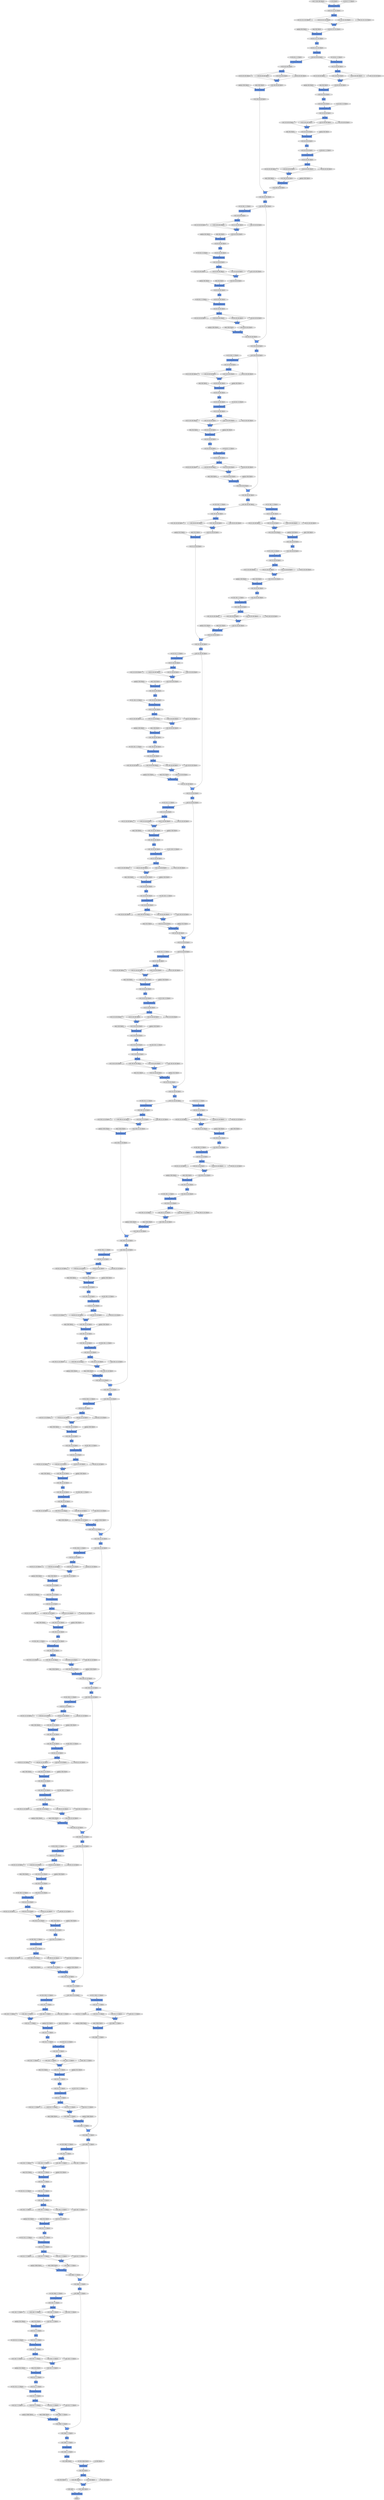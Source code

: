 digraph graphname{rankdir=TB;47875192291408 [label="(128, 1000), float32",shape="octagon",fillcolor="#E0E0E0",style="filled"];47875192258640 [label="(128, 512, 7, 7), float32",shape="octagon",fillcolor="#E0E0E0",style="filled"];47875191799952 [label="BatchNormalization",shape="record",fillcolor="#6495ED",style="filled"];47875191800016 [label="(128, 512, 28, 28), float32",shape="octagon",fillcolor="#E0E0E0",style="filled"];47875192258896 [label="BatchNormalization",shape="record",fillcolor="#6495ED",style="filled"];47875192258960 [label="(128, 2048, 7, 7), float32",shape="octagon",fillcolor="#E0E0E0",style="filled"];47875192259088 [label="(128, 2048, 1, 1), float32",shape="octagon",fillcolor="#E0E0E0",style="filled"];47875191800336 [label="(128, 128, 28, 28), float32",shape="octagon",fillcolor="#E0E0E0",style="filled"];47875191800400 [label="(128, 128, 28, 28), float32",shape="octagon",fillcolor="#E0E0E0",style="filled"];47875191800464 [label="AllGather",shape="record",fillcolor="#6495ED",style="filled"];47875192292048 [label="float32",shape="octagon",fillcolor="#E0E0E0",style="filled"];47875192259280 [label="(128, 512, 7, 7), float32",shape="octagon",fillcolor="#E0E0E0",style="filled"];47875191800528 [label="(128, 128, 28, 28), float32",shape="octagon",fillcolor="#E0E0E0",style="filled"];47875192259344 [label="(128, 512, 7, 7), float32",shape="octagon",fillcolor="#E0E0E0",style="filled"];47875192259408 [label="SoftmaxCrossEntropy",shape="record",fillcolor="#6495ED",style="filled"];47875191800656 [label="Concat",shape="record",fillcolor="#6495ED",style="filled"];47875192259472 [label="(128, 512, 7, 7), float32",shape="octagon",fillcolor="#E0E0E0",style="filled"];47875191800784 [label="(128, 128, 28, 28), float32",shape="octagon",fillcolor="#E0E0E0",style="filled"];47875191800912 [label="(128, 512, 28, 28), float32",shape="octagon",fillcolor="#E0E0E0",style="filled"];47875192259728 [label="(128, 512, 7, 7), float32",shape="octagon",fillcolor="#E0E0E0",style="filled"];47875191800976 [label="(128, 512, 28, 28), float32",shape="octagon",fillcolor="#E0E0E0",style="filled"];47875192259856 [label="(128, 2048, 7, 7), float32",shape="octagon",fillcolor="#E0E0E0",style="filled"];47875192259920 [label="(128, 2048, 7, 7), float32",shape="octagon",fillcolor="#E0E0E0",style="filled"];47875192260112 [label="Concat",shape="record",fillcolor="#6495ED",style="filled"];47875192260176 [label="LinearFunction",shape="record",fillcolor="#6495ED",style="filled"];47875191801488 [label="(128, 512, 28, 28), float32",shape="octagon",fillcolor="#E0E0E0",style="filled"];47875191801616 [label="(128, 32, 28, 28), float32",shape="octagon",fillcolor="#E0E0E0",style="filled"];47875192260432 [label="(128, 2048, 7, 7), float32",shape="octagon",fillcolor="#E0E0E0",style="filled"];47875192260624 [label="AllGather",shape="record",fillcolor="#6495ED",style="filled"];47875191801872 [label="AllGather",shape="record",fillcolor="#6495ED",style="filled"];47875191801936 [label="(128, 128, 28, 28), float32",shape="octagon",fillcolor="#E0E0E0",style="filled"];47875191802000 [label="BatchNormalization",shape="record",fillcolor="#6495ED",style="filled"];47875192260816 [label="(128, 2048), float32",shape="octagon",fillcolor="#E0E0E0",style="filled"];47875191802064 [label="ReLU",shape="record",fillcolor="#6495ED",style="filled"];47875192260880 [label="(128), int32",shape="octagon",fillcolor="#E0E0E0",style="filled"];47875191802256 [label="(128, 32, 28, 28), float32",shape="octagon",fillcolor="#E0E0E0",style="filled"];47875191802320 [label="(128, 32, 28, 28), float32",shape="octagon",fillcolor="#E0E0E0",style="filled"];47875192261200 [label="(128, 250), float32",shape="octagon",fillcolor="#E0E0E0",style="filled"];47875191802448 [label="(128, 32, 28, 28), float32",shape="octagon",fillcolor="#E0E0E0",style="filled"];47875191802576 [label="Convolution2DFunction",shape="record",fillcolor="#6495ED",style="filled"];47875191802704 [label="(128, 32, 28, 28), float32",shape="octagon",fillcolor="#E0E0E0",style="filled"];47875191802896 [label="(128, 128, 28, 28), float32",shape="octagon",fillcolor="#E0E0E0",style="filled"];47875192261712 [label="(128, 250), float32",shape="octagon",fillcolor="#E0E0E0",style="filled"];47875192261840 [label="(128, 250), float32",shape="octagon",fillcolor="#E0E0E0",style="filled"];47875191803088 [label="Concat",shape="record",fillcolor="#6495ED",style="filled"];47875191803152 [label="(128, 128, 28, 28), float32",shape="octagon",fillcolor="#E0E0E0",style="filled"];47875191803280 [label="Convolution2DFunction",shape="record",fillcolor="#6495ED",style="filled"];47875192262096 [label="(128, 250), float32",shape="octagon",fillcolor="#E0E0E0",style="filled"];47875191803344 [label="BatchNormalization",shape="record",fillcolor="#6495ED",style="filled"];47875191803472 [label="(128, 32, 28, 28), float32",shape="octagon",fillcolor="#E0E0E0",style="filled"];47875192262416 [label="(128, 250), float32",shape="octagon",fillcolor="#E0E0E0",style="filled"];47875191803728 [label="ReLU",shape="record",fillcolor="#6495ED",style="filled"];47875191803792 [label="AllGather",shape="record",fillcolor="#6495ED",style="filled"];47875191803856 [label="(128, 32, 28, 28), float32",shape="octagon",fillcolor="#E0E0E0",style="filled"];47875192229968 [label="Reshape",shape="record",fillcolor="#6495ED",style="filled"];47875191967824 [label="Concat",shape="record",fillcolor="#6495ED",style="filled"];47875192197328 [label="Concat",shape="record",fillcolor="#6495ED",style="filled"];47875192033488 [label="(128, 256, 14, 14), float32",shape="octagon",fillcolor="#E0E0E0",style="filled"];47875192230224 [label="(128, 2048, 7, 7), float32",shape="octagon",fillcolor="#E0E0E0",style="filled"];47875192033616 [label="Concat",shape="record",fillcolor="#6495ED",style="filled"];47875191968080 [label="(128, 256, 14, 14), float32",shape="octagon",fillcolor="#E0E0E0",style="filled"];47875191968144 [label="(128, 256, 14, 14), float32",shape="octagon",fillcolor="#E0E0E0",style="filled"];47875184333200 [label="AllGather",shape="record",fillcolor="#6495ED",style="filled"];47875192230352 [label="(128, 128, 7, 7), float32",shape="octagon",fillcolor="#E0E0E0",style="filled"];47875192197584 [label="(128, 512, 7, 7), float32",shape="octagon",fillcolor="#E0E0E0",style="filled"];47873615532496 [label="W: (64, 1024, 1, 1), float32",shape="octagon",fillcolor="#E0E0E0",style="filled"];47875191968208 [label="(128, 1024, 14, 14), float32",shape="octagon",fillcolor="#E0E0E0",style="filled"];47875191968272 [label="(128, 256, 14, 14), float32",shape="octagon",fillcolor="#E0E0E0",style="filled"];47875192197712 [label="Convolution2DFunction",shape="record",fillcolor="#6495ED",style="filled"];47873615630928 [label="W: (128, 512, 3, 3), float32",shape="octagon",fillcolor="#E0E0E0",style="filled"];47875192033936 [label="(128, 256, 14, 14), float32",shape="octagon",fillcolor="#E0E0E0",style="filled"];47875192230608 [label="BatchNormalization",shape="record",fillcolor="#6495ED",style="filled"];47873615532752 [label="gamma: (256), float32",shape="octagon",fillcolor="#E0E0E0",style="filled"];47875192230672 [label="(128, 512, 7, 7), float32",shape="octagon",fillcolor="#E0E0E0",style="filled"];47875192197904 [label="(128, 128, 7, 7), float32",shape="octagon",fillcolor="#E0E0E0",style="filled"];47875192034064 [label="Convolution2DFunction",shape="record",fillcolor="#6495ED",style="filled"];47875191968528 [label="(128, 256, 14, 14), float32",shape="octagon",fillcolor="#E0E0E0",style="filled"];47873615631184 [label="gamma: (512), float32",shape="octagon",fillcolor="#E0E0E0",style="filled"];47875184333584 [label="(128, 3, 226, 226), float32",shape="octagon",fillcolor="#E0E0E0",style="filled"];47875192230800 [label="Concat",shape="record",fillcolor="#6495ED",style="filled"];47875191968656 [label="(128, 1024, 14, 14), float32",shape="octagon",fillcolor="#E0E0E0",style="filled"];47875192034256 [label="(128, 64, 14, 14), float32",shape="octagon",fillcolor="#E0E0E0",style="filled"];47875191968720 [label="(128, 1024, 14, 14), float32",shape="octagon",fillcolor="#E0E0E0",style="filled"];47875192198160 [label="Concat",shape="record",fillcolor="#6495ED",style="filled"];47873615533072 [label="beta: (256), float32",shape="octagon",fillcolor="#E0E0E0",style="filled"];47875192230992 [label="(128, 128, 7, 7), float32",shape="octagon",fillcolor="#E0E0E0",style="filled"];47875192198224 [label="(128, 512, 7, 7), float32",shape="octagon",fillcolor="#E0E0E0",style="filled"];47875192231056 [label="(128, 128, 7, 7), float32",shape="octagon",fillcolor="#E0E0E0",style="filled"];47875192198288 [label="BatchNormalization",shape="record",fillcolor="#6495ED",style="filled"];47873615631504 [label="beta: (512), float32",shape="octagon",fillcolor="#E0E0E0",style="filled"];47875192231120 [label="Convolution2DFunction",shape="record",fillcolor="#6495ED",style="filled"];47875192198352 [label="ReLU",shape="record",fillcolor="#6495ED",style="filled"];47875192034512 [label="Concat",shape="record",fillcolor="#6495ED",style="filled"];47875192231184 [label="(128, 128, 7, 7), float32",shape="octagon",fillcolor="#E0E0E0",style="filled"];47875192034576 [label="(128, 256, 14, 14), float32",shape="octagon",fillcolor="#E0E0E0",style="filled"];47875192034640 [label="BatchNormalization",shape="record",fillcolor="#6495ED",style="filled"];47875192231312 [label="AllGather",shape="record",fillcolor="#6495ED",style="filled"];47875192198544 [label="(128, 128, 7, 7), float32",shape="octagon",fillcolor="#E0E0E0",style="filled"];47875192034704 [label="ReLU",shape="record",fillcolor="#6495ED",style="filled"];47875192198608 [label="(128, 128, 7, 7), float32",shape="octagon",fillcolor="#E0E0E0",style="filled"];47875191969232 [label="(128, 1024, 14, 14), float32",shape="octagon",fillcolor="#E0E0E0",style="filled"];47875192231440 [label="(128, 128, 7, 7), float32",shape="octagon",fillcolor="#E0E0E0",style="filled"];47875192198736 [label="(128, 128, 7, 7), float32",shape="octagon",fillcolor="#E0E0E0",style="filled"];47875192034896 [label="(128, 64, 14, 14), float32",shape="octagon",fillcolor="#E0E0E0",style="filled"];47873615533648 [label="W: (64, 256, 3, 3), float32",shape="octagon",fillcolor="#E0E0E0",style="filled"];47875191969360 [label="(128, 64, 14, 14), float32",shape="octagon",fillcolor="#E0E0E0",style="filled"];47875192034960 [label="(128, 64, 14, 14), float32",shape="octagon",fillcolor="#E0E0E0",style="filled"];47875192231632 [label="(128, 512, 7, 7), float32",shape="octagon",fillcolor="#E0E0E0",style="filled"];47875192198864 [label="AllGather",shape="record",fillcolor="#6495ED",style="filled"];47873615632080 [label="W: (512, 512, 1, 1), float32",shape="octagon",fillcolor="#E0E0E0",style="filled"];47875192035088 [label="(128, 64, 14, 14), float32",shape="octagon",fillcolor="#E0E0E0",style="filled"];47875192198992 [label="(128, 128, 7, 7), float32",shape="octagon",fillcolor="#E0E0E0",style="filled"];47873615533904 [label="gamma: (256), float32",shape="octagon",fillcolor="#E0E0E0",style="filled"];47875191969616 [label="AllGather",shape="record",fillcolor="#6495ED",style="filled"];47875192035216 [label="AllGather",shape="record",fillcolor="#6495ED",style="filled"];47875191969680 [label="(128, 256, 14, 14), float32",shape="octagon",fillcolor="#E0E0E0",style="filled"];47875192199120 [label="_ + _",shape="record",fillcolor="#6495ED",style="filled"];47875192231888 [label="(128, 512, 7, 7), float32",shape="octagon",fillcolor="#E0E0E0",style="filled"];47873615632336 [label="gamma: (2048), float32",shape="octagon",fillcolor="#E0E0E0",style="filled"];47875191969744 [label="BatchNormalization",shape="record",fillcolor="#6495ED",style="filled"];47875192199184 [label="(128, 512, 7, 7), float32",shape="octagon",fillcolor="#E0E0E0",style="filled"];47875192035344 [label="(128, 64, 14, 14), float32",shape="octagon",fillcolor="#E0E0E0",style="filled"];47875191969808 [label="ReLU",shape="record",fillcolor="#6495ED",style="filled"];47875192232016 [label="Convolution2DFunction",shape="record",fillcolor="#6495ED",style="filled"];47875192035472 [label="_ + _",shape="record",fillcolor="#6495ED",style="filled"];47873615534224 [label="beta: (256), float32",shape="octagon",fillcolor="#E0E0E0",style="filled"];47875192199376 [label="Convolution2DFunction",shape="record",fillcolor="#6495ED",style="filled"];47875192035536 [label="(128, 256, 14, 14), float32",shape="octagon",fillcolor="#E0E0E0",style="filled"];47875191970000 [label="(128, 64, 14, 14), float32",shape="octagon",fillcolor="#E0E0E0",style="filled"];47875192232208 [label="(128, 128, 7, 7), float32",shape="octagon",fillcolor="#E0E0E0",style="filled"];47875192199440 [label="(128, 512, 7, 7), float32",shape="octagon",fillcolor="#E0E0E0",style="filled"];47873615632656 [label="beta: (2048), float32",shape="octagon",fillcolor="#E0E0E0",style="filled"];47875191970064 [label="(128, 64, 14, 14), float32",shape="octagon",fillcolor="#E0E0E0",style="filled"];47875192199568 [label="(128, 2048, 7, 7), float32",shape="octagon",fillcolor="#E0E0E0",style="filled"];47875192035728 [label="Convolution2DFunction",shape="record",fillcolor="#6495ED",style="filled"];47875191970192 [label="(128, 64, 14, 14), float32",shape="octagon",fillcolor="#E0E0E0",style="filled"];47875192035792 [label="(128, 256, 14, 14), float32",shape="octagon",fillcolor="#E0E0E0",style="filled"];47875192232464 [label="Concat",shape="record",fillcolor="#6495ED",style="filled"];47875192199696 [label="(128, 512, 7, 7), float32",shape="octagon",fillcolor="#E0E0E0",style="filled"];47875191970320 [label="Convolution2DFunction",shape="record",fillcolor="#6495ED",style="filled"];47875192232528 [label="(128, 512, 7, 7), float32",shape="octagon",fillcolor="#E0E0E0",style="filled"];47875192035920 [label="(128, 1024, 14, 14), float32",shape="octagon",fillcolor="#E0E0E0",style="filled"];47875192232592 [label="BatchNormalization",shape="record",fillcolor="#6495ED",style="filled"];47875191970448 [label="(128, 64, 14, 14), float32",shape="octagon",fillcolor="#E0E0E0",style="filled"];47875184335504 [label="(128, 16, 113, 113), float32",shape="octagon",fillcolor="#E0E0E0",style="filled"];47875192232656 [label="ReLU",shape="record",fillcolor="#6495ED",style="filled"];47875192036048 [label="(128, 256, 14, 14), float32",shape="octagon",fillcolor="#E0E0E0",style="filled"];47873615534800 [label="W: (256, 256, 1, 1), float32",shape="octagon",fillcolor="#E0E0E0",style="filled"];47875192200016 [label="(128, 2048, 7, 7), float32",shape="octagon",fillcolor="#E0E0E0",style="filled"];47873615633232 [label="W: (512, 1024, 1, 1), float32",shape="octagon",fillcolor="#E0E0E0",style="filled"];47875191970640 [label="(128, 256, 14, 14), float32",shape="octagon",fillcolor="#E0E0E0",style="filled"];47875192232848 [label="(128, 128, 7, 7), float32",shape="octagon",fillcolor="#E0E0E0",style="filled"];47875192200080 [label="BatchNormalization",shape="record",fillcolor="#6495ED",style="filled"];47875192232912 [label="(128, 128, 7, 7), float32",shape="octagon",fillcolor="#E0E0E0",style="filled"];47875192200144 [label="ReLU",shape="record",fillcolor="#6495ED",style="filled"];47873615535056 [label="gamma: (1024), float32",shape="octagon",fillcolor="#E0E0E0",style="filled"];47873403231184 [label="b: (16), float32",shape="octagon",fillcolor="#E0E0E0",style="filled"];47875192036368 [label="(128, 1024, 14, 14), float32",shape="octagon",fillcolor="#E0E0E0",style="filled"];47875191970832 [label="Concat",shape="record",fillcolor="#6495ED",style="filled"];47875192233040 [label="(128, 128, 7, 7), float32",shape="octagon",fillcolor="#E0E0E0",style="filled"];47873615633488 [label="gamma: (2048), float32",shape="octagon",fillcolor="#E0E0E0",style="filled"];47875192036432 [label="BatchNormalization",shape="record",fillcolor="#6495ED",style="filled"];47875191970896 [label="(128, 256, 14, 14), float32",shape="octagon",fillcolor="#E0E0E0",style="filled"];47875192200336 [label="(128, 512, 7, 7), float32",shape="octagon",fillcolor="#E0E0E0",style="filled"];47875192233168 [label="AllGather",shape="record",fillcolor="#6495ED",style="filled"];47875192200400 [label="(128, 512, 7, 7), float32",shape="octagon",fillcolor="#E0E0E0",style="filled"];47875192036560 [label="Concat",shape="record",fillcolor="#6495ED",style="filled"];47875191971024 [label="_ + _",shape="record",fillcolor="#6495ED",style="filled"];47875192200464 [label="ReLU",shape="record",fillcolor="#6495ED",style="filled"];47873615535376 [label="beta: (1024), float32",shape="octagon",fillcolor="#E0E0E0",style="filled"];47875191971088 [label="AllGather",shape="record",fillcolor="#6495ED",style="filled"];47873403231504 [label="W: (16, 3, 7, 7), float32",shape="octagon",fillcolor="#E0E0E0",style="filled"];47875192233296 [label="(128, 128, 7, 7), float32",shape="octagon",fillcolor="#E0E0E0",style="filled"];47875192200528 [label="(128, 512, 7, 7), float32",shape="octagon",fillcolor="#E0E0E0",style="filled"];47875192036688 [label="ReLU",shape="record",fillcolor="#6495ED",style="filled"];47873615633808 [label="beta: (2048), float32",shape="octagon",fillcolor="#E0E0E0",style="filled"];47875192036752 [label="(128, 256, 14, 14), float32",shape="octagon",fillcolor="#E0E0E0",style="filled"];47875191971216 [label="(128, 64, 14, 14), float32",shape="octagon",fillcolor="#E0E0E0",style="filled"];47875192233424 [label="_ + _",shape="record",fillcolor="#6495ED",style="filled"];47875192200656 [label="AllGather",shape="record",fillcolor="#6495ED",style="filled"];47875192036816 [label="ReLU",shape="record",fillcolor="#6495ED",style="filled"];47875192233488 [label="(128, 512, 7, 7), float32",shape="octagon",fillcolor="#E0E0E0",style="filled"];47875192036880 [label="(128, 256, 14, 14), float32",shape="octagon",fillcolor="#E0E0E0",style="filled"];47875192200784 [label="(128, 512, 7, 7), float32",shape="octagon",fillcolor="#E0E0E0",style="filled"];47875192036944 [label="(128, 1024, 14, 14), float32",shape="octagon",fillcolor="#E0E0E0",style="filled"];47875191971472 [label="ReLU",shape="record",fillcolor="#6495ED",style="filled"];47875192233680 [label="ReLU",shape="record",fillcolor="#6495ED",style="filled"];47875192037072 [label="AllGather",shape="record",fillcolor="#6495ED",style="filled"];47873391599312 [label="(128, 64, 113, 113), float32",shape="octagon",fillcolor="#E0E0E0",style="filled"];47873403231952 [label="gamma: (64), float32",shape="octagon",fillcolor="#E0E0E0",style="filled"];47875192233744 [label="(128, 512, 7, 7), float32",shape="octagon",fillcolor="#E0E0E0",style="filled"];47875192200976 [label="(128, 2048, 7, 7), float32",shape="octagon",fillcolor="#E0E0E0",style="filled"];47875192037136 [label="(128, 256, 14, 14), float32",shape="octagon",fillcolor="#E0E0E0",style="filled"];47875191971600 [label="(128, 64, 14, 14), float32",shape="octagon",fillcolor="#E0E0E0",style="filled"];47875191971664 [label="Convolution2DFunction",shape="record",fillcolor="#6495ED",style="filled"];47875191971728 [label="BatchNormalization",shape="record",fillcolor="#6495ED",style="filled"];47875192037328 [label="(128, 256, 14, 14), float32",shape="octagon",fillcolor="#E0E0E0",style="filled"];47875192201168 [label="Concat",shape="record",fillcolor="#6495ED",style="filled"];47875184959568 [label="(128, 64, 56, 56), float32",shape="octagon",fillcolor="#E0E0E0",style="filled"];47873615470736 [label="gamma: (1024), float32",shape="octagon",fillcolor="#E0E0E0",style="filled"];47873615700176 [label="W: (128, 2048, 1, 1), float32",shape="octagon",fillcolor="#E0E0E0",style="filled"];47875192168656 [label="(128, 512, 7, 7), float32",shape="octagon",fillcolor="#E0E0E0",style="filled"];47875191906512 [label="AllGather",shape="record",fillcolor="#6495ED",style="filled"];47875191873744 [label="(128, 64, 14, 14), float32",shape="octagon",fillcolor="#E0E0E0",style="filled"];47875192168720 [label="AllGather",shape="record",fillcolor="#6495ED",style="filled"];47875184959760 [label="(128, 64, 56, 56), float32",shape="octagon",fillcolor="#E0E0E0",style="filled"];47875184402640 [label="(128, 64, 56, 56), float32",shape="octagon",fillcolor="#E0E0E0",style="filled"];47875184959824 [label="BatchNormalization",shape="record",fillcolor="#6495ED",style="filled"];47875184402768 [label="Concat",shape="record",fillcolor="#6495ED",style="filled"];47875192168848 [label="(128, 512, 7, 7), float32",shape="octagon",fillcolor="#E0E0E0",style="filled"];47875184959888 [label="(128, 256, 56, 56), float32",shape="octagon",fillcolor="#E0E0E0",style="filled"];47873615700432 [label="gamma: (512), float32",shape="octagon",fillcolor="#E0E0E0",style="filled"];47875191906768 [label="(128, 256, 14, 14), float32",shape="octagon",fillcolor="#E0E0E0",style="filled"];47873615471056 [label="beta: (1024), float32",shape="octagon",fillcolor="#E0E0E0",style="filled"];47875192168976 [label="Concat",shape="record",fillcolor="#6495ED",style="filled"];47875184239184 [label="(128, 64, 56, 56), float32",shape="octagon",fillcolor="#E0E0E0",style="filled"];47875192169104 [label="(128, 512, 7, 7), float32",shape="octagon",fillcolor="#E0E0E0",style="filled"];47875184960144 [label="(128, 64, 56, 56), float32",shape="octagon",fillcolor="#E0E0E0",style="filled"];47875191907024 [label="(128, 256, 14, 14), float32",shape="octagon",fillcolor="#E0E0E0",style="filled"];47875191874256 [label="(128, 512, 28, 28), float32",shape="octagon",fillcolor="#E0E0E0",style="filled"];47875184960208 [label="(128, 64, 56, 56), float32",shape="octagon",fillcolor="#E0E0E0",style="filled"];47873615700752 [label="beta: (512), float32",shape="octagon",fillcolor="#E0E0E0",style="filled"];47875192169232 [label="(128, 2048, 7, 7), float32",shape="octagon",fillcolor="#E0E0E0",style="filled"];47875184960272 [label="AllGather",shape="record",fillcolor="#6495ED",style="filled"];47875192169296 [label="(128, 2048, 7, 7), float32",shape="octagon",fillcolor="#E0E0E0",style="filled"];47875184960336 [label="(128, 64, 56, 56), float32",shape="octagon",fillcolor="#E0E0E0",style="filled"];47875184731024 [label="Convolution2DFunction",shape="record",fillcolor="#6495ED",style="filled"];47875192169424 [label="(128, 512, 7, 7), float32",shape="octagon",fillcolor="#E0E0E0",style="filled"];47875191907280 [label="AllGather",shape="record",fillcolor="#6495ED",style="filled"];47875184960464 [label="Concat",shape="record",fillcolor="#6495ED",style="filled"];47875184731088 [label="(128, 16, 56, 56), float32",shape="octagon",fillcolor="#E0E0E0",style="filled"];47875191907344 [label="(128, 1024, 14, 14), float32",shape="octagon",fillcolor="#E0E0E0",style="filled"];47875191874576 [label="BatchNormalization",shape="record",fillcolor="#6495ED",style="filled"];47875191907408 [label="BatchNormalization",shape="record",fillcolor="#6495ED",style="filled"];47875191874640 [label="(128, 256, 14, 14), float32",shape="octagon",fillcolor="#E0E0E0",style="filled"];47875184960592 [label="(128, 64, 56, 56), float32",shape="octagon",fillcolor="#E0E0E0",style="filled"];47875191907472 [label="Convolution2DFunction",shape="record",fillcolor="#6495ED",style="filled"];47875184960656 [label="Convolution2DFunction",shape="record",fillcolor="#6495ED",style="filled"];47875184403600 [label="BatchNormalization",shape="record",fillcolor="#6495ED",style="filled"];47873615471824 [label="W: (64, 1024, 1, 1), float32",shape="octagon",fillcolor="#E0E0E0",style="filled"];47875184960720 [label="(128, 256, 56, 56), float32",shape="octagon",fillcolor="#E0E0E0",style="filled"];47875184960784 [label="(128, 256, 56, 56), float32",shape="octagon",fillcolor="#E0E0E0",style="filled"];47875184403728 [label="ReLU",shape="record",fillcolor="#6495ED",style="filled"];47873615701328 [label="W: (128, 512, 3, 3), float32",shape="octagon",fillcolor="#E0E0E0",style="filled"];47875192169808 [label="(128, 2048, 7, 7), float32",shape="octagon",fillcolor="#E0E0E0",style="filled"];47875191907664 [label="(128, 256, 14, 14), float32",shape="octagon",fillcolor="#E0E0E0",style="filled"];47875192169872 [label="(128, 128, 7, 7), float32",shape="octagon",fillcolor="#E0E0E0",style="filled"];47875191907728 [label="(128, 256, 14, 14), float32",shape="octagon",fillcolor="#E0E0E0",style="filled"];47875184960912 [label="(128, 16, 56, 56), float32",shape="octagon",fillcolor="#E0E0E0",style="filled"];47875192169936 [label="ReLU",shape="record",fillcolor="#6495ED",style="filled"];47873615472080 [label="gamma: (256), float32",shape="octagon",fillcolor="#E0E0E0",style="filled"];47875191875024 [label="(128, 64, 14, 14), float32",shape="octagon",fillcolor="#E0E0E0",style="filled"];47875191907856 [label="(128, 256, 14, 14), float32",shape="octagon",fillcolor="#E0E0E0",style="filled"];47875191875088 [label="Convolution2DFunction",shape="record",fillcolor="#6495ED",style="filled"];47875135546896 [label="Concat",shape="record",fillcolor="#6495ED",style="filled"];47873615701584 [label="gamma: (512), float32",shape="octagon",fillcolor="#E0E0E0",style="filled"];47875191875152 [label="(128, 64, 14, 14), float32",shape="octagon",fillcolor="#E0E0E0",style="filled"];47875184961104 [label="(128, 256, 56, 56), float32",shape="octagon",fillcolor="#E0E0E0",style="filled"];47875192170128 [label="(128, 512, 7, 7), float32",shape="octagon",fillcolor="#E0E0E0",style="filled"];47875191907984 [label="Concat",shape="record",fillcolor="#6495ED",style="filled"];47875191875216 [label="Concat",shape="record",fillcolor="#6495ED",style="filled"];47875184961168 [label="AllGather",shape="record",fillcolor="#6495ED",style="filled"];47875192170192 [label="(128, 512, 7, 7), float32",shape="octagon",fillcolor="#E0E0E0",style="filled"];47875184961232 [label="(128, 64, 56, 56), float32",shape="octagon",fillcolor="#E0E0E0",style="filled"];47875184240272 [label="(128, 64, 56, 56), float32",shape="octagon",fillcolor="#E0E0E0",style="filled"];47873615472400 [label="beta: (256), float32",shape="octagon",fillcolor="#E0E0E0",style="filled"];47875191908112 [label="(128, 256, 14, 14), float32",shape="octagon",fillcolor="#E0E0E0",style="filled"];47875184961296 [label="BatchNormalization",shape="record",fillcolor="#6495ED",style="filled"];47875192170320 [label="(128, 512, 7, 7), float32",shape="octagon",fillcolor="#E0E0E0",style="filled"];47875191875408 [label="(128, 64, 14, 14), float32",shape="octagon",fillcolor="#E0E0E0",style="filled"];47875184961360 [label="ReLU",shape="record",fillcolor="#6495ED",style="filled"];47873615701904 [label="beta: (512), float32",shape="octagon",fillcolor="#E0E0E0",style="filled"];47875191875472 [label="(128, 256, 14, 14), float32",shape="octagon",fillcolor="#E0E0E0",style="filled"];47875192170448 [label="Convolution2DFunction",shape="record",fillcolor="#6495ED",style="filled"];47875191908304 [label="(128, 1024, 14, 14), float32",shape="octagon",fillcolor="#E0E0E0",style="filled"];47875184961488 [label="(128, 16, 56, 56), float32",shape="octagon",fillcolor="#E0E0E0",style="filled"];47875184961552 [label="(128, 16, 56, 56), float32",shape="octagon",fillcolor="#E0E0E0",style="filled"];47875192170576 [label="(128, 512, 7, 7), float32",shape="octagon",fillcolor="#E0E0E0",style="filled"];47875191875664 [label="(128, 64, 14, 14), float32",shape="octagon",fillcolor="#E0E0E0",style="filled"];47875191908432 [label="(128, 256, 14, 14), float32",shape="octagon",fillcolor="#E0E0E0",style="filled"];47875184961616 [label="Convolution2DFunction",shape="record",fillcolor="#6495ED",style="filled"];47875191908496 [label="Concat",shape="record",fillcolor="#6495ED",style="filled"];47875184961680 [label="(128, 16, 56, 56), float32",shape="octagon",fillcolor="#E0E0E0",style="filled"];47875184732368 [label="Convolution2DFunction",shape="record",fillcolor="#6495ED",style="filled"];47875192170768 [label="(128, 2048, 7, 7), float32",shape="octagon",fillcolor="#E0E0E0",style="filled"];47875191875856 [label="AllGather",shape="record",fillcolor="#6495ED",style="filled"];47875184961808 [label="Convolution2DFunction",shape="record",fillcolor="#6495ED",style="filled"];47875184732432 [label="(128, 64, 56, 56), float32",shape="octagon",fillcolor="#E0E0E0",style="filled"];47873615472976 [label="W: (64, 256, 3, 3), float32",shape="octagon",fillcolor="#E0E0E0",style="filled"];47875192170896 [label="(128, 2048, 7, 7), float32",shape="octagon",fillcolor="#E0E0E0",style="filled"];47875191908752 [label="ReLU",shape="record",fillcolor="#6495ED",style="filled"];47875184961936 [label="(128, 16, 56, 56), float32",shape="octagon",fillcolor="#E0E0E0",style="filled"];47875184732560 [label="(128, 16, 56, 56), float32",shape="octagon",fillcolor="#E0E0E0",style="filled"];47873615702480 [label="W: (512, 512, 1, 1), float32",shape="octagon",fillcolor="#E0E0E0",style="filled"];47875192170960 [label="BatchNormalization",shape="record",fillcolor="#6495ED",style="filled"];47875191908816 [label="(128, 1024, 14, 14), float32",shape="octagon",fillcolor="#E0E0E0",style="filled"];47875184962000 [label="(128, 64, 56, 56), float32",shape="octagon",fillcolor="#E0E0E0",style="filled"];47875191908880 [label="BatchNormalization",shape="record",fillcolor="#6495ED",style="filled"];47875184732624 [label="(128, 64, 56, 56), float32",shape="octagon",fillcolor="#E0E0E0",style="filled"];47875184732688 [label="(128, 16, 56, 56), float32",shape="octagon",fillcolor="#E0E0E0",style="filled"];47873615473232 [label="gamma: (256), float32",shape="octagon",fillcolor="#E0E0E0",style="filled"];47875191908944 [label="_ + _",shape="record",fillcolor="#6495ED",style="filled"];47875191876176 [label="(128, 256, 14, 14), float32",shape="octagon",fillcolor="#E0E0E0",style="filled"];47875184962128 [label="(128, 64, 56, 56), float32",shape="octagon",fillcolor="#E0E0E0",style="filled"];47875184732752 [label="Concat",shape="record",fillcolor="#6495ED",style="filled"];47873615702736 [label="gamma: (2048), float32",shape="octagon",fillcolor="#E0E0E0",style="filled"];47875191876304 [label="Convolution2DFunction",shape="record",fillcolor="#6495ED",style="filled"];47875191909136 [label="(128, 256, 14, 14), float32",shape="octagon",fillcolor="#E0E0E0",style="filled"];47875184962320 [label="Concat",shape="record",fillcolor="#6495ED",style="filled"];47875192171344 [label="(128, 2048, 7, 7), float32",shape="octagon",fillcolor="#E0E0E0",style="filled"];47875191909200 [label="(128, 256, 14, 14), float32",shape="octagon",fillcolor="#E0E0E0",style="filled"];47873615473552 [label="beta: (256), float32",shape="octagon",fillcolor="#E0E0E0",style="filled"];47875191909264 [label="(128, 64, 14, 14), float32",shape="octagon",fillcolor="#E0E0E0",style="filled"];47875191876496 [label="(128, 64, 14, 14), float32",shape="octagon",fillcolor="#E0E0E0",style="filled"];47875184962448 [label="(128, 16, 56, 56), float32",shape="octagon",fillcolor="#E0E0E0",style="filled"];47875191909328 [label="(128, 256, 14, 14), float32",shape="octagon",fillcolor="#E0E0E0",style="filled"];47875184962512 [label="Concat",shape="record",fillcolor="#6495ED",style="filled"];47875184733136 [label="ReLU",shape="record",fillcolor="#6495ED",style="filled"];47875184733072 [label="BatchNormalization",shape="record",fillcolor="#6495ED",style="filled"];47873615703056 [label="beta: (2048), float32",shape="octagon",fillcolor="#E0E0E0",style="filled"];47875184962576 [label="(128, 64, 56, 56), float32",shape="octagon",fillcolor="#E0E0E0",style="filled"];47875191909456 [label="Convolution2DFunction",shape="record",fillcolor="#6495ED",style="filled"];47875184962640 [label="BatchNormalization",shape="record",fillcolor="#6495ED",style="filled"];47875184733264 [label="(128, 64, 56, 56), float32",shape="octagon",fillcolor="#E0E0E0",style="filled"];47875192171664 [label="Convolution2DFunction",shape="record",fillcolor="#6495ED",style="filled"];47875191876752 [label="AllGather",shape="record",fillcolor="#6495ED",style="filled"];47875184733328 [label="(128, 64, 56, 56), float32",shape="octagon",fillcolor="#E0E0E0",style="filled"];47875192171728 [label="(128, 512, 7, 7), float32",shape="octagon",fillcolor="#E0E0E0",style="filled"];47875191876816 [label="(128, 256, 14, 14), float32",shape="octagon",fillcolor="#E0E0E0",style="filled"];47875191909584 [label="(128, 256, 14, 14), float32",shape="octagon",fillcolor="#E0E0E0",style="filled"];47875184962768 [label="ReLU",shape="record",fillcolor="#6495ED",style="filled"];47875192171792 [label="BatchNormalization",shape="record",fillcolor="#6495ED",style="filled"];47875191876880 [label="BatchNormalization",shape="record",fillcolor="#6495ED",style="filled"];47875184962832 [label="ReLU",shape="record",fillcolor="#6495ED",style="filled"];47875191909712 [label="ReLU",shape="record",fillcolor="#6495ED",style="filled"];47875184962896 [label="(128, 16, 56, 56), float32",shape="octagon",fillcolor="#E0E0E0",style="filled"];47875184733520 [label="(128, 16, 56, 56), float32",shape="octagon",fillcolor="#E0E0E0",style="filled"];47875192171920 [label="ReLU",shape="record",fillcolor="#6495ED",style="filled"];47875191877008 [label="ReLU",shape="record",fillcolor="#6495ED",style="filled"];47875191909776 [label="(128, 1024, 14, 14), float32",shape="octagon",fillcolor="#E0E0E0",style="filled"];47875184962960 [label="AllGather",shape="record",fillcolor="#6495ED",style="filled"];47873615474128 [label="W: (256, 256, 1, 1), float32",shape="octagon",fillcolor="#E0E0E0",style="filled"];47875184963024 [label="(128, 16, 56, 56), float32",shape="octagon",fillcolor="#E0E0E0",style="filled"];47875184733648 [label="ReLU",shape="record",fillcolor="#6495ED",style="filled"];47875184733584 [label="Concat",shape="record",fillcolor="#6495ED",style="filled"];47875192172048 [label="(128, 512, 7, 7), float32",shape="octagon",fillcolor="#E0E0E0",style="filled"];47875191909904 [label="(128, 1024, 14, 14), float32",shape="octagon",fillcolor="#E0E0E0",style="filled"];47875191877136 [label="(128, 256, 14, 14), float32",shape="octagon",fillcolor="#E0E0E0",style="filled"];47875184963088 [label="(128, 64, 56, 56), float32",shape="octagon",fillcolor="#E0E0E0",style="filled"];47875184733776 [label="(128, 64, 56, 56), float32",shape="octagon",fillcolor="#E0E0E0",style="filled"];47875184733712 [label="(128, 16, 56, 56), float32",shape="octagon",fillcolor="#E0E0E0",style="filled"];47875184963216 [label="AllGather",shape="record",fillcolor="#6495ED",style="filled"];47875192172240 [label="(128, 128, 7, 7), float32",shape="octagon",fillcolor="#E0E0E0",style="filled"];47873615474384 [label="gamma: (1024), float32",shape="octagon",fillcolor="#E0E0E0",style="filled"];47875191877328 [label="(128, 64, 14, 14), float32",shape="octagon",fillcolor="#E0E0E0",style="filled"];47875184963280 [label="(128, 16, 56, 56), float32",shape="octagon",fillcolor="#E0E0E0",style="filled"];47873615703824 [label="W: (128, 2048, 1, 1), float32",shape="octagon",fillcolor="#E0E0E0",style="filled"];47875192172304 [label="(128, 128, 7, 7), float32",shape="octagon",fillcolor="#E0E0E0",style="filled"];47875191877392 [label="(128, 64, 14, 14), float32",shape="octagon",fillcolor="#E0E0E0",style="filled"];47875184733904 [label="AllGather",shape="record",fillcolor="#6495ED",style="filled"];47875192172368 [label="(128, 128, 7, 7), float32",shape="octagon",fillcolor="#E0E0E0",style="filled"];47875191877456 [label="(128, 64, 14, 14), float32",shape="octagon",fillcolor="#E0E0E0",style="filled"];47875184963408 [label="_ + _",shape="record",fillcolor="#6495ED",style="filled"];47875184733968 [label="(128, 16, 56, 56), float32",shape="octagon",fillcolor="#E0E0E0",style="filled"];47875192172432 [label="(128, 128, 7, 7), float32",shape="octagon",fillcolor="#E0E0E0",style="filled"];47875191877520 [label="(128, 64, 14, 14), float32",shape="octagon",fillcolor="#E0E0E0",style="filled"];47875184963472 [label="(128, 16, 56, 56), float32",shape="octagon",fillcolor="#E0E0E0",style="filled"];47875184734096 [label="_ + _",shape="record",fillcolor="#6495ED",style="filled"];47875192172496 [label="AllGather",shape="record",fillcolor="#6495ED",style="filled"];47875191910352 [label="(128, 1024, 14, 14), float32",shape="octagon",fillcolor="#E0E0E0",style="filled"];47875191877584 [label="Concat",shape="record",fillcolor="#6495ED",style="filled"];47875184734160 [label="(128, 16, 56, 56), float32",shape="octagon",fillcolor="#E0E0E0",style="filled"];47873615507536 [label="beta: (1024), float32",shape="octagon",fillcolor="#E0E0E0",style="filled"];47873588539472 [label="gamma: (256), float32",shape="octagon",fillcolor="#E0E0E0",style="filled"];47873588441168 [label="beta: (64), float32",shape="octagon",fillcolor="#E0E0E0",style="filled"];47875191746704 [label="AllGather",shape="record",fillcolor="#6495ED",style="filled"];47873588474000 [label="W: (64, 64, 1, 1), float32",shape="octagon",fillcolor="#E0E0E0",style="filled"];47875158880464 [label="Convolution2DFunction",shape="record",fillcolor="#6495ED",style="filled"];47875192107280 [label="BatchNormalization",shape="record",fillcolor="#6495ED",style="filled"];47875158880528 [label="AllGather",shape="record",fillcolor="#6495ED",style="filled"];47875192140112 [label="AllGather",shape="record",fillcolor="#6495ED",style="filled"];47875192107344 [label="(128, 256, 14, 14), float32",shape="octagon",fillcolor="#E0E0E0",style="filled"];47873615606096 [label="beta: (256), float32",shape="octagon",fillcolor="#E0E0E0",style="filled"];47875191943504 [label="BatchNormalization",shape="record",fillcolor="#6495ED",style="filled"];47875192107408 [label="_ + _",shape="record",fillcolor="#6495ED",style="filled"];47875191943568 [label="(128, 256, 14, 14), float32",shape="octagon",fillcolor="#E0E0E0",style="filled"];47875191746896 [label="(128, 128, 28, 28), float32",shape="octagon",fillcolor="#E0E0E0",style="filled"];47873588539792 [label="beta: (256), float32",shape="octagon",fillcolor="#E0E0E0",style="filled"];47875192140240 [label="(128, 128, 7, 7), float32",shape="octagon",fillcolor="#E0E0E0",style="filled"];47875192107472 [label="AllGather",shape="record",fillcolor="#6495ED",style="filled"];47875158880720 [label="Concat",shape="record",fillcolor="#6495ED",style="filled"];47873588474256 [label="gamma: (256), float32",shape="octagon",fillcolor="#E0E0E0",style="filled"];47875191943696 [label="Concat",shape="record",fillcolor="#6495ED",style="filled"];47875158880784 [label="Convolution2DFunction",shape="record",fillcolor="#6495ED",style="filled"];47875191747152 [label="(128, 128, 28, 28), float32",shape="octagon",fillcolor="#E0E0E0",style="filled"];47875192107664 [label="(128, 64, 14, 14), float32",shape="octagon",fillcolor="#E0E0E0",style="filled"];47875192140496 [label="(128, 128, 7, 7), float32",shape="octagon",fillcolor="#E0E0E0",style="filled"];47875192107728 [label="(128, 64, 14, 14), float32",shape="octagon",fillcolor="#E0E0E0",style="filled"];47875191943888 [label="(128, 64, 14, 14), float32",shape="octagon",fillcolor="#E0E0E0",style="filled"];47875158880976 [label="(128, 64, 56, 56), float32",shape="octagon",fillcolor="#E0E0E0",style="filled"];47875192140560 [label="(128, 512, 7, 7), float32",shape="octagon",fillcolor="#E0E0E0",style="filled"];47875192107792 [label="AllGather",shape="record",fillcolor="#6495ED",style="filled"];47875191943952 [label="(128, 64, 14, 14), float32",shape="octagon",fillcolor="#E0E0E0",style="filled"];47875158881040 [label="BatchNormalization",shape="record",fillcolor="#6495ED",style="filled"];47875192140624 [label="(128, 512, 7, 7), float32",shape="octagon",fillcolor="#E0E0E0",style="filled"];47875192107856 [label="(128, 64, 14, 14), float32",shape="octagon",fillcolor="#E0E0E0",style="filled"];47873615508304 [label="W: (64, 1024, 1, 1), float32",shape="octagon",fillcolor="#E0E0E0",style="filled"];47875191944016 [label="Convolution2DFunction",shape="record",fillcolor="#6495ED",style="filled"];47873615606672 [label="W: (64, 256, 3, 3), float32",shape="octagon",fillcolor="#E0E0E0",style="filled"];47875191944080 [label="(128, 64, 14, 14), float32",shape="octagon",fillcolor="#E0E0E0",style="filled"];47875191747472 [label="(128, 512, 28, 28), float32",shape="octagon",fillcolor="#E0E0E0",style="filled"];47875191747408 [label="AllGather",shape="record",fillcolor="#6495ED",style="filled"];47875192140752 [label="(128, 128, 7, 7), float32",shape="octagon",fillcolor="#E0E0E0",style="filled"];47875192107984 [label="Concat",shape="record",fillcolor="#6495ED",style="filled"];47875191747536 [label="BatchNormalization",shape="record",fillcolor="#6495ED",style="filled"];47875158881232 [label="(128, 16, 56, 56), float32",shape="octagon",fillcolor="#E0E0E0",style="filled"];47875191944208 [label="AllGather",shape="record",fillcolor="#6495ED",style="filled"];47875192108112 [label="(128, 64, 14, 14), float32",shape="octagon",fillcolor="#E0E0E0",style="filled"];47873615508560 [label="gamma: (256), float32",shape="octagon",fillcolor="#E0E0E0",style="filled"];47873588442192 [label="gamma: (64), float32",shape="octagon",fillcolor="#E0E0E0",style="filled"];47875192140944 [label="Concat",shape="record",fillcolor="#6495ED",style="filled"];47873615606928 [label="gamma: (256), float32",shape="octagon",fillcolor="#E0E0E0",style="filled"];47875191944336 [label="(128, 64, 14, 14), float32",shape="octagon",fillcolor="#E0E0E0",style="filled"];47873588540560 [label="W: (16, 256, 1, 1), float32",shape="octagon",fillcolor="#E0E0E0",style="filled"];47873588475088 [label="_ + _",shape="record",fillcolor="#6495ED",style="filled"];47875158881488 [label="(128, 64, 56, 56), float32",shape="octagon",fillcolor="#E0E0E0",style="filled"];47875192108304 [label="(128, 256, 14, 14), float32",shape="octagon",fillcolor="#E0E0E0",style="filled"];47875191747856 [label="(128, 128, 28, 28), float32",shape="octagon",fillcolor="#E0E0E0",style="filled"];47875191944528 [label="(128, 256, 14, 14), float32",shape="octagon",fillcolor="#E0E0E0",style="filled"];47875158881616 [label="(128, 64, 56, 56), float32",shape="octagon",fillcolor="#E0E0E0",style="filled"];47873615508880 [label="beta: (256), float32",shape="octagon",fillcolor="#E0E0E0",style="filled"];47875191747984 [label="(128, 128, 28, 28), float32",shape="octagon",fillcolor="#E0E0E0",style="filled"];47873588540816 [label="gamma: (64), float32",shape="octagon",fillcolor="#E0E0E0",style="filled"];47873588442512 [label="beta: (64), float32",shape="octagon",fillcolor="#E0E0E0",style="filled"];47875192141264 [label="(128, 512, 7, 7), float32",shape="octagon",fillcolor="#E0E0E0",style="filled"];47873615607248 [label="beta: (256), float32",shape="octagon",fillcolor="#E0E0E0",style="filled"];47875191748048 [label="Convolution2DFunction",shape="record",fillcolor="#6495ED",style="filled"];47875192108560 [label="(128, 256, 14, 14), float32",shape="octagon",fillcolor="#E0E0E0",style="filled"];47875192141392 [label="Convolution2DFunction",shape="record",fillcolor="#6495ED",style="filled"];47875191944784 [label="(128, 256, 14, 14), float32",shape="octagon",fillcolor="#E0E0E0",style="filled"];47875191748176 [label="(128, 128, 28, 28), float32",shape="octagon",fillcolor="#E0E0E0",style="filled"];47875192108688 [label="(128, 1024, 14, 14), float32",shape="octagon",fillcolor="#E0E0E0",style="filled"];47875191748240 [label="(128, 128, 28, 28), float32",shape="octagon",fillcolor="#E0E0E0",style="filled"];47875158881936 [label="(128, 16, 56, 56), float32",shape="octagon",fillcolor="#E0E0E0",style="filled"];47875191944912 [label="Convolution2DFunction",shape="record",fillcolor="#6495ED",style="filled"];47875191748304 [label="(128, 512, 28, 28), float32",shape="octagon",fillcolor="#E0E0E0",style="filled"];47873588541136 [label="beta: (64), float32",shape="octagon",fillcolor="#E0E0E0",style="filled"];47873588475600 [label="W: (16, 256, 1, 1), float32",shape="octagon",fillcolor="#E0E0E0",style="filled"];47875192141584 [label="(128, 128, 7, 7), float32",shape="octagon",fillcolor="#E0E0E0",style="filled"];47875192108816 [label="(128, 256, 14, 14), float32",shape="octagon",fillcolor="#E0E0E0",style="filled"];47875158882064 [label="(128, 16, 56, 56), float32",shape="octagon",fillcolor="#E0E0E0",style="filled"];47875158882000 [label="(128, 16, 56, 56), float32",shape="octagon",fillcolor="#E0E0E0",style="filled"];47873588442960 [label="W: (16, 64, 3, 3), float32",shape="octagon",fillcolor="#E0E0E0",style="filled"];47875158882128 [label="(128, 16, 56, 56), float32",shape="octagon",fillcolor="#E0E0E0",style="filled"];47875191945104 [label="(128, 64, 14, 14), float32",shape="octagon",fillcolor="#E0E0E0",style="filled"];47873615509456 [label="W: (64, 256, 3, 3), float32",shape="octagon",fillcolor="#E0E0E0",style="filled"];47873588475856 [label="gamma: (64), float32",shape="octagon",fillcolor="#E0E0E0",style="filled"];47875192141840 [label="Concat",shape="record",fillcolor="#6495ED",style="filled"];47873615607824 [label="W: (256, 256, 1, 1), float32",shape="octagon",fillcolor="#E0E0E0",style="filled"];47875191748624 [label="Concat",shape="record",fillcolor="#6495ED",style="filled"];47875192141904 [label="(128, 512, 7, 7), float32",shape="octagon",fillcolor="#E0E0E0",style="filled"];47875192109136 [label="(128, 1024, 14, 14), float32",shape="octagon",fillcolor="#E0E0E0",style="filled"];47875191748688 [label="Concat",shape="record",fillcolor="#6495ED",style="filled"];47873588443216 [label="gamma: (64), float32",shape="octagon",fillcolor="#E0E0E0",style="filled"];47875192141968 [label="BatchNormalization",shape="record",fillcolor="#6495ED",style="filled"];47875192109200 [label="BatchNormalization",shape="record",fillcolor="#6495ED",style="filled"];47875191945360 [label="Concat",shape="record",fillcolor="#6495ED",style="filled"];47875158882448 [label="ReLU",shape="record",fillcolor="#6495ED",style="filled"];47875192142032 [label="ReLU",shape="record",fillcolor="#6495ED",style="filled"];47875192109264 [label="ReLU",shape="record",fillcolor="#6495ED",style="filled"];47873615509712 [label="gamma: (256), float32",shape="octagon",fillcolor="#E0E0E0",style="filled"];47875191945424 [label="(128, 256, 14, 14), float32",shape="octagon",fillcolor="#E0E0E0",style="filled"];47873615608080 [label="gamma: (1024), float32",shape="octagon",fillcolor="#E0E0E0",style="filled"];47875191945488 [label="BatchNormalization",shape="record",fillcolor="#6495ED",style="filled"];47873588541712 [label="W: (16, 64, 3, 3), float32",shape="octagon",fillcolor="#E0E0E0",style="filled"];47873588476176 [label="beta: (64), float32",shape="octagon",fillcolor="#E0E0E0",style="filled"];47875191945552 [label="ReLU",shape="record",fillcolor="#6495ED",style="filled"];47875191748944 [label="(128, 128, 28, 28), float32",shape="octagon",fillcolor="#E0E0E0",style="filled"];47875158882576 [label="Concat",shape="record",fillcolor="#6495ED",style="filled"];47875192142224 [label="(128, 128, 7, 7), float32",shape="octagon",fillcolor="#E0E0E0",style="filled"];47875192109456 [label="(128, 256, 14, 14), float32",shape="octagon",fillcolor="#E0E0E0",style="filled"];47873588443536 [label="beta: (64), float32",shape="octagon",fillcolor="#E0E0E0",style="filled"];47875192142288 [label="(128, 128, 7, 7), float32",shape="octagon",fillcolor="#E0E0E0",style="filled"];47875192109520 [label="(128, 256, 14, 14), float32",shape="octagon",fillcolor="#E0E0E0",style="filled"];47875192109584 [label="BatchNormalization",shape="record",fillcolor="#6495ED",style="filled"];47873615510032 [label="beta: (256), float32",shape="octagon",fillcolor="#E0E0E0",style="filled"];47875191945744 [label="(128, 64, 14, 14), float32",shape="octagon",fillcolor="#E0E0E0",style="filled"];47873588541968 [label="gamma: (64), float32",shape="octagon",fillcolor="#E0E0E0",style="filled"];47875192142416 [label="(128, 128, 7, 7), float32",shape="octagon",fillcolor="#E0E0E0",style="filled"];47873615608400 [label="beta: (1024), float32",shape="octagon",fillcolor="#E0E0E0",style="filled"];47875192109648 [label="(128, 256, 14, 14), float32",shape="octagon",fillcolor="#E0E0E0",style="filled"];47875191945808 [label="(128, 64, 14, 14), float32",shape="octagon",fillcolor="#E0E0E0",style="filled"];47875191749200 [label="ReLU",shape="record",fillcolor="#6495ED",style="filled"];47875191749264 [label="(128, 512, 28, 28), float32",shape="octagon",fillcolor="#E0E0E0",style="filled"];47875158882960 [label="(128, 16, 56, 56), float32",shape="octagon",fillcolor="#E0E0E0",style="filled"];47875192142544 [label="AllGather",shape="record",fillcolor="#6495ED",style="filled"];47875192109776 [label="Concat",shape="record",fillcolor="#6495ED",style="filled"];47875191945936 [label="(128, 64, 14, 14), float32",shape="octagon",fillcolor="#E0E0E0",style="filled"];47875191749328 [label="BatchNormalization",shape="record",fillcolor="#6495ED",style="filled"];47875191749392 [label="_ + _",shape="record",fillcolor="#6495ED",style="filled"];47873588476624 [label="W: (16, 64, 3, 3), float32",shape="octagon",fillcolor="#E0E0E0",style="filled"];47875158883024 [label="Convolution2DFunction",shape="record",fillcolor="#6495ED",style="filled"];47875158883088 [label="(128, 16, 56, 56), float32",shape="octagon",fillcolor="#E0E0E0",style="filled"];47875192142672 [label="(128, 128, 7, 7), float32",shape="octagon",fillcolor="#E0E0E0",style="filled"];47875192109904 [label="(128, 256, 14, 14), float32",shape="octagon",fillcolor="#E0E0E0",style="filled"];47875191946064 [label="AllGather",shape="record",fillcolor="#6495ED",style="filled"];47873588542288 [label="beta: (64), float32",shape="octagon",fillcolor="#E0E0E0",style="filled"];47875192110032 [label="(128, 128, 7, 7), float32",shape="octagon",fillcolor="#E0E0E0",style="filled"];47875191946192 [label="(128, 64, 14, 14), float32",shape="octagon",fillcolor="#E0E0E0",style="filled"];47875191749584 [label="(128, 128, 28, 28), float32",shape="octagon",fillcolor="#E0E0E0",style="filled"];47873588476880 [label="gamma: (64), float32",shape="octagon",fillcolor="#E0E0E0",style="filled"];47875192142864 [label="(128, 512, 7, 7), float32",shape="octagon",fillcolor="#E0E0E0",style="filled"];47875192110096 [label="(128, 1024, 14, 14), float32",shape="octagon",fillcolor="#E0E0E0",style="filled"];47875191749648 [label="(128, 128, 28, 28), float32",shape="octagon",fillcolor="#E0E0E0",style="filled"];47873588444112 [label="W: (64, 64, 1, 1), float32",shape="octagon",fillcolor="#E0E0E0",style="filled"];47873615510608 [label="W: (256, 256, 1, 1), float32",shape="octagon",fillcolor="#E0E0E0",style="filled"];47875191946320 [label="_ + _",shape="record",fillcolor="#6495ED",style="filled"];47875191749712 [label="(128, 32, 28, 28), float32",shape="octagon",fillcolor="#E0E0E0",style="filled"];47875191946384 [label="(128, 256, 14, 14), float32",shape="octagon",fillcolor="#E0E0E0",style="filled"];47875191749776 [label="(128, 128, 28, 28), float32",shape="octagon",fillcolor="#E0E0E0",style="filled"];47875158883472 [label="AllGather",shape="record",fillcolor="#6495ED",style="filled"];47875192143056 [label="BatchNormalization",shape="record",fillcolor="#6495ED",style="filled"];47873588444368 [label="gamma: (256), float32",shape="octagon",fillcolor="#E0E0E0",style="filled"];47875192110352 [label="AveragePooling2D",shape="record",fillcolor="#6495ED",style="filled"];47875192143120 [label="(128, 512, 7, 7), float32",shape="octagon",fillcolor="#E0E0E0",style="filled"];47875191749904 [label="Convolution2DFunction",shape="record",fillcolor="#6495ED",style="filled"];47873588477200 [label="beta: (64), float32",shape="octagon",fillcolor="#E0E0E0",style="filled"];47873615510864 [label="gamma: (1024), float32",shape="octagon",fillcolor="#E0E0E0",style="filled"];47875191946576 [label="Convolution2DFunction",shape="record",fillcolor="#6495ED",style="filled"];47875158883664 [label="(128, 16, 56, 56), float32",shape="octagon",fillcolor="#E0E0E0",style="filled"];47875192143248 [label="_ + _",shape="record",fillcolor="#6495ED",style="filled"];47873615609232 [label="W: (128, 1024, 1, 1), float32",shape="octagon",fillcolor="#E0E0E0",style="filled"];47875191946640 [label="(128, 256, 14, 14), float32",shape="octagon",fillcolor="#E0E0E0",style="filled"];47875191750032 [label="(128, 128, 28, 28), float32",shape="octagon",fillcolor="#E0E0E0",style="filled"];47873588542864 [label="W: (64, 64, 1, 1), float32",shape="octagon",fillcolor="#E0E0E0",style="filled"];47875158883792 [label="(128, 16, 56, 56), float32",shape="octagon",fillcolor="#E0E0E0",style="filled"];47875192143376 [label="(128, 512, 7, 7), float32",shape="octagon",fillcolor="#E0E0E0",style="filled"];47875192110608 [label="(128, 1024, 14, 14), float32",shape="octagon",fillcolor="#E0E0E0",style="filled"];47875191946768 [label="BatchNormalization",shape="record",fillcolor="#6495ED",style="filled"];47875191750160 [label="ReLU",shape="record",fillcolor="#6495ED",style="filled"];47875191750224 [label="(128, 512, 28, 28), float32",shape="octagon",fillcolor="#E0E0E0",style="filled"];47873588444688 [label="beta: (256), float32",shape="octagon",fillcolor="#E0E0E0",style="filled"];47873615609488 [label="gamma: (512), float32",shape="octagon",fillcolor="#E0E0E0",style="filled"];47873615511184 [label="beta: (1024), float32",shape="octagon",fillcolor="#E0E0E0",style="filled"];47875191946896 [label="(128, 256, 14, 14), float32",shape="octagon",fillcolor="#E0E0E0",style="filled"];47873588543120 [label="gamma: (256), float32",shape="octagon",fillcolor="#E0E0E0",style="filled"];47875191750352 [label="(128, 512, 28, 28), float32",shape="octagon",fillcolor="#E0E0E0",style="filled"];47875192143632 [label="Convolution2DFunction",shape="record",fillcolor="#6495ED",style="filled"];47873588477712 [label="W: (64, 64, 1, 1), float32",shape="octagon",fillcolor="#E0E0E0",style="filled"];47875158884112 [label="(128, 16, 56, 56), float32",shape="octagon",fillcolor="#E0E0E0",style="filled"];47875192110928 [label="ReLU",shape="record",fillcolor="#6495ED",style="filled"];47875192143696 [label="Concat",shape="record",fillcolor="#6495ED",style="filled"];47875192110992 [label="Convolution2DFunction",shape="record",fillcolor="#6495ED",style="filled"];47875192143760 [label="(128, 512, 7, 7), float32",shape="octagon",fillcolor="#E0E0E0",style="filled"];47875191947152 [label="ReLU",shape="record",fillcolor="#6495ED",style="filled"];47875192111056 [label="(128, 128, 7, 7), float32",shape="octagon",fillcolor="#E0E0E0",style="filled"];47873615609808 [label="beta: (512), float32",shape="octagon",fillcolor="#E0E0E0",style="filled"];47875192143824 [label="AllGather",shape="record",fillcolor="#6495ED",style="filled"];47875191947216 [label="AllGather",shape="record",fillcolor="#6495ED",style="filled"];47873588543440 [label="beta: (256), float32",shape="octagon",fillcolor="#E0E0E0",style="filled"];47875158884304 [label="AllGather",shape="record",fillcolor="#6495ED",style="filled"];47873615577168 [label="W: (64, 1024, 1, 1), float32",shape="octagon",fillcolor="#E0E0E0",style="filled"];47875185000528 [label="(128, 64, 56, 56), float32",shape="octagon",fillcolor="#E0E0E0",style="filled"];47875192078480 [label="(128, 1024, 14, 14), float32",shape="octagon",fillcolor="#E0E0E0",style="filled"];47875191783632 [label="(128, 512, 28, 28), float32",shape="octagon",fillcolor="#E0E0E0",style="filled"];47875185000656 [label="(128, 64, 56, 56), float32",shape="octagon",fillcolor="#E0E0E0",style="filled"];47875158917328 [label="(128, 64, 113, 113), float32",shape="octagon",fillcolor="#E0E0E0",style="filled"];47875192078608 [label="(128, 256, 14, 14), float32",shape="octagon",fillcolor="#E0E0E0",style="filled"];47875185000720 [label="BatchNormalization",shape="record",fillcolor="#6495ED",style="filled"];47875158917392 [label="(128, 16, 113, 113), float32",shape="octagon",fillcolor="#E0E0E0",style="filled"];47873615577424 [label="gamma: (256), float32",shape="octagon",fillcolor="#E0E0E0",style="filled"];47875185000784 [label="(128, 256, 56, 56), float32",shape="octagon",fillcolor="#E0E0E0",style="filled"];47875185000848 [label="(128, 32, 28, 28), float32",shape="octagon",fillcolor="#E0E0E0",style="filled"];47875158917520 [label="(128, 64, 113, 113), float32",shape="octagon",fillcolor="#E0E0E0",style="filled"];47875192078864 [label="Concat",shape="record",fillcolor="#6495ED",style="filled"];47875191783952 [label="BatchNormalization",shape="record",fillcolor="#6495ED",style="filled"];47875192078928 [label="(128, 1024, 14, 14), float32",shape="octagon",fillcolor="#E0E0E0",style="filled"];47875191784016 [label="(128, 128, 28, 28), float32",shape="octagon",fillcolor="#E0E0E0",style="filled"];47875185001040 [label="(128, 64, 56, 56), float32",shape="octagon",fillcolor="#E0E0E0",style="filled"];47873615577744 [label="beta: (256), float32",shape="octagon",fillcolor="#E0E0E0",style="filled"];47875185001104 [label="(128, 64, 56, 56), float32",shape="octagon",fillcolor="#E0E0E0",style="filled"];47875191784144 [label="Concat",shape="record",fillcolor="#6495ED",style="filled"];47875185001168 [label="Concat",shape="record",fillcolor="#6495ED",style="filled"];47875158917840 [label="ReLU",shape="record",fillcolor="#6495ED",style="filled"];47873588642576 [label="W: (32, 512, 1, 1), float32",shape="octagon",fillcolor="#E0E0E0",style="filled"];47875185001232 [label="(128, 64, 56, 56), float32",shape="octagon",fillcolor="#E0E0E0",style="filled"];47875192079248 [label="(128, 256, 14, 14), float32",shape="octagon",fillcolor="#E0E0E0",style="filled"];47875191784336 [label="(128, 32, 28, 28), float32",shape="octagon",fillcolor="#E0E0E0",style="filled"];47875192079312 [label="(128, 256, 14, 14), float32",shape="octagon",fillcolor="#E0E0E0",style="filled"];47875191784400 [label="(128, 32, 28, 28), float32",shape="octagon",fillcolor="#E0E0E0",style="filled"];47873588642832 [label="gamma: (128), float32",shape="octagon",fillcolor="#E0E0E0",style="filled"];47875191784464 [label="Convolution2DFunction",shape="record",fillcolor="#6495ED",style="filled"];47875185001488 [label="(128, 64, 56, 56), float32",shape="octagon",fillcolor="#E0E0E0",style="filled"];47875192079440 [label="(128, 256, 14, 14), float32",shape="octagon",fillcolor="#E0E0E0",style="filled"];47875191784528 [label="(128, 32, 28, 28), float32",shape="octagon",fillcolor="#E0E0E0",style="filled"];47875158918224 [label="(128, 64, 56, 56), float32",shape="octagon",fillcolor="#E0E0E0",style="filled"];47875185001616 [label="(128, 256, 56, 56), float32",shape="octagon",fillcolor="#E0E0E0",style="filled"];47875192079568 [label="AllGather",shape="record",fillcolor="#6495ED",style="filled"];47873615578320 [label="W: (64, 256, 3, 3), float32",shape="octagon",fillcolor="#E0E0E0",style="filled"];47875191784656 [label="AllGather",shape="record",fillcolor="#6495ED",style="filled"];47875185001680 [label="(128, 256, 56, 56), float32",shape="octagon",fillcolor="#E0E0E0",style="filled"];47875192079696 [label="(128, 256, 14, 14), float32",shape="octagon",fillcolor="#E0E0E0",style="filled"];47873588643152 [label="beta: (128), float32",shape="octagon",fillcolor="#E0E0E0",style="filled"];47875191784784 [label="(128, 32, 28, 28), float32",shape="octagon",fillcolor="#E0E0E0",style="filled"];47875185001808 [label="AllGather",shape="record",fillcolor="#6495ED",style="filled"];47875158918480 [label="BatchNormalization",shape="record",fillcolor="#6495ED",style="filled"];47875192079824 [label="Convolution2DFunction",shape="record",fillcolor="#6495ED",style="filled"];47873615578576 [label="gamma: (256), float32",shape="octagon",fillcolor="#E0E0E0",style="filled"];47875192079888 [label="(128, 1024, 14, 14), float32",shape="octagon",fillcolor="#E0E0E0",style="filled"];47875191784976 [label="(128, 128, 28, 28), float32",shape="octagon",fillcolor="#E0E0E0",style="filled"];47875185002000 [label="(128, 256, 56, 56), float32",shape="octagon",fillcolor="#E0E0E0",style="filled"];47875185002064 [label="(128, 128, 28, 28), float32",shape="octagon",fillcolor="#E0E0E0",style="filled"];47875185002128 [label="BatchNormalization",shape="record",fillcolor="#6495ED",style="filled"];47875192080080 [label="BatchNormalization",shape="record",fillcolor="#6495ED",style="filled"];47875192080144 [label="Convolution2DFunction",shape="record",fillcolor="#6495ED",style="filled"];47873615578896 [label="beta: (256), float32",shape="octagon",fillcolor="#E0E0E0",style="filled"];47875191785232 [label="(128, 128, 28, 28), float32",shape="octagon",fillcolor="#E0E0E0",style="filled"];47873588643728 [label="W: (32, 128, 3, 3), float32",shape="octagon",fillcolor="#E0E0E0",style="filled"];47875191785360 [label="Convolution2DFunction",shape="record",fillcolor="#6495ED",style="filled"];47875185002384 [label="(128, 32, 28, 28), float32",shape="octagon",fillcolor="#E0E0E0",style="filled"];47875185002448 [label="Convolution2DFunction",shape="record",fillcolor="#6495ED",style="filled"];47875192080400 [label="(128, 1024, 14, 14), float32",shape="octagon",fillcolor="#E0E0E0",style="filled"];47875185002512 [label="(128, 32, 28, 28), float32",shape="octagon",fillcolor="#E0E0E0",style="filled"];47875191785552 [label="(128, 32, 28, 28), float32",shape="octagon",fillcolor="#E0E0E0",style="filled"];47873370474576 [label="ReLU",shape="record",fillcolor="#6495ED",style="filled"];47875192080528 [label="(128, 64, 14, 14), float32",shape="octagon",fillcolor="#E0E0E0",style="filled"];47873588643984 [label="gamma: (128), float32",shape="octagon",fillcolor="#E0E0E0",style="filled"];47875185002768 [label="(128, 32, 28, 28), float32",shape="octagon",fillcolor="#E0E0E0",style="filled"];47873615579472 [label="W: (256, 256, 1, 1), float32",shape="octagon",fillcolor="#E0E0E0",style="filled"];47875191785808 [label="Concat",shape="record",fillcolor="#6495ED",style="filled"];47875185002832 [label="ReLU",shape="record",fillcolor="#6495ED",style="filled"];47875192080784 [label="AllGather",shape="record",fillcolor="#6495ED",style="filled"];47875191785872 [label="(128, 128, 28, 28), float32",shape="octagon",fillcolor="#E0E0E0",style="filled"];47875192080848 [label="(128, 256, 14, 14), float32",shape="octagon",fillcolor="#E0E0E0",style="filled"];47873588644304 [label="beta: (128), float32",shape="octagon",fillcolor="#E0E0E0",style="filled"];47875191785936 [label="BatchNormalization",shape="record",fillcolor="#6495ED",style="filled"];47875158952400 [label="AllGather",shape="record",fillcolor="#6495ED",style="filled"];47875192080912 [label="BatchNormalization",shape="record",fillcolor="#6495ED",style="filled"];47875191786000 [label="ReLU",shape="record",fillcolor="#6495ED",style="filled"];47875192080976 [label="ReLU",shape="record",fillcolor="#6495ED",style="filled"];47873615579728 [label="gamma: (1024), float32",shape="octagon",fillcolor="#E0E0E0",style="filled"];47875185003088 [label="(128, 32, 28, 28), float32",shape="octagon",fillcolor="#E0E0E0",style="filled"];47875185003152 [label="Concat",shape="record",fillcolor="#6495ED",style="filled"];47875191786192 [label="(128, 32, 28, 28), float32",shape="octagon",fillcolor="#E0E0E0",style="filled"];47875185003216 [label="(128, 128, 28, 28), float32",shape="octagon",fillcolor="#E0E0E0",style="filled"];47875192081168 [label="(128, 64, 14, 14), float32",shape="octagon",fillcolor="#E0E0E0",style="filled"];47875191786256 [label="(128, 32, 28, 28), float32",shape="octagon",fillcolor="#E0E0E0",style="filled"];47875185003280 [label="Convolution2DFunction",shape="record",fillcolor="#6495ED",style="filled"];47875192081232 [label="(128, 64, 14, 14), float32",shape="octagon",fillcolor="#E0E0E0",style="filled"];47873615580048 [label="beta: (1024), float32",shape="octagon",fillcolor="#E0E0E0",style="filled"];47875191786384 [label="(128, 32, 28, 28), float32",shape="octagon",fillcolor="#E0E0E0",style="filled"];47875192081360 [label="(128, 64, 14, 14), float32",shape="octagon",fillcolor="#E0E0E0",style="filled"];47875185003472 [label="(128, 128, 28, 28), float32",shape="octagon",fillcolor="#E0E0E0",style="filled"];47873588644880 [label="W: (128, 128, 1, 1), float32",shape="octagon",fillcolor="#E0E0E0",style="filled"];47875191786512 [label="AllGather",shape="record",fillcolor="#6495ED",style="filled"];47875192081488 [label="Convolution2DFunction",shape="record",fillcolor="#6495ED",style="filled"];47875191786640 [label="(128, 32, 28, 28), float32",shape="octagon",fillcolor="#E0E0E0",style="filled"];47875185003664 [label="(128, 32, 28, 28), float32",shape="octagon",fillcolor="#E0E0E0",style="filled"];47875192081616 [label="(128, 64, 14, 14), float32",shape="octagon",fillcolor="#E0E0E0",style="filled"];47875185003728 [label="AllGather",shape="record",fillcolor="#6495ED",style="filled"];47873588645136 [label="gamma: (512), float32",shape="octagon",fillcolor="#E0E0E0",style="filled"];47875191786768 [label="_ + _",shape="record",fillcolor="#6495ED",style="filled"];47875185003792 [label="(128, 128, 28, 28), float32",shape="octagon",fillcolor="#E0E0E0",style="filled"];47875191786832 [label="(128, 128, 28, 28), float32",shape="octagon",fillcolor="#E0E0E0",style="filled"];47875185003856 [label="BatchNormalization",shape="record",fillcolor="#6495ED",style="filled"];47875192081808 [label="(128, 256, 14, 14), float32",shape="octagon",fillcolor="#E0E0E0",style="filled"];47875185003984 [label="ReLU",shape="record",fillcolor="#6495ED",style="filled"];47875191787024 [label="ReLU",shape="record",fillcolor="#6495ED",style="filled"];47875185004048 [label="(128, 128, 28, 28), float32",shape="octagon",fillcolor="#E0E0E0",style="filled"];47875192082000 [label="Concat",shape="record",fillcolor="#6495ED",style="filled"];47873588645456 [label="beta: (512), float32",shape="octagon",fillcolor="#E0E0E0",style="filled"];47875191787088 [label="(128, 128, 28, 28), float32",shape="octagon",fillcolor="#E0E0E0",style="filled"];47875192082064 [label="(128, 256, 14, 14), float32",shape="octagon",fillcolor="#E0E0E0",style="filled"];47873615580880 [label="W: (64, 1024, 1, 1), float32",shape="octagon",fillcolor="#E0E0E0",style="filled"];47875191787216 [label="Convolution2DFunction",shape="record",fillcolor="#6495ED",style="filled"];47875185004240 [label="(128, 32, 28, 28), float32",shape="octagon",fillcolor="#E0E0E0",style="filled"];47875192082192 [label="ReLU",shape="record",fillcolor="#6495ED",style="filled"];47875185004304 [label="(128, 32, 28, 28), float32",shape="octagon",fillcolor="#E0E0E0",style="filled"];47875192082256 [label="Convolution2DFunction",shape="record",fillcolor="#6495ED",style="filled"];47875191787344 [label="(128, 128, 28, 28), float32",shape="octagon",fillcolor="#E0E0E0",style="filled"];47875185004368 [label="(128, 32, 28, 28), float32",shape="octagon",fillcolor="#E0E0E0",style="filled"];47875185004432 [label="(128, 32, 28, 28), float32",shape="octagon",fillcolor="#E0E0E0",style="filled"];47875192082384 [label="(128, 64, 14, 14), float32",shape="octagon",fillcolor="#E0E0E0",style="filled"];47873615581136 [label="gamma: (256), float32",shape="octagon",fillcolor="#E0E0E0",style="filled"];47875185004496 [label="Concat",shape="record",fillcolor="#6495ED",style="filled"];47875191853136 [label="(128, 32, 28, 28), float32",shape="octagon",fillcolor="#E0E0E0",style="filled"];47875191853200 [label="(128, 128, 28, 28), float32",shape="octagon",fillcolor="#E0E0E0",style="filled"];47875158855824 [label="BatchNormalization",shape="record",fillcolor="#6495ED",style="filled"];47875158855888 [label="(128, 64, 56, 56), float32",shape="octagon",fillcolor="#E0E0E0",style="filled"];47875191853392 [label="Concat",shape="record",fillcolor="#6495ED",style="filled"];47875158856144 [label="(128, 16, 56, 56), float32",shape="octagon",fillcolor="#E0E0E0",style="filled"];47875158882512 [label="(128, 64, 56, 56), float32",shape="octagon",fillcolor="#E0E0E0",style="filled"];47875191853584 [label="(128, 32, 28, 28), float32",shape="octagon",fillcolor="#E0E0E0",style="filled"];47875191853648 [label="(128, 128, 28, 28), float32",shape="octagon",fillcolor="#E0E0E0",style="filled"];47875158856272 [label="(128, 16, 56, 56), float32",shape="octagon",fillcolor="#E0E0E0",style="filled"];47875158856336 [label="(128, 64, 56, 56), float32",shape="octagon",fillcolor="#E0E0E0",style="filled"];47875158856464 [label="(128, 256, 56, 56), float32",shape="octagon",fillcolor="#E0E0E0",style="filled"];47875191853904 [label="(128, 128, 28, 28), float32",shape="octagon",fillcolor="#E0E0E0",style="filled"];47873397085008 [label="Convolution2DFunction",shape="record",fillcolor="#6495ED",style="filled"];47875158856592 [label="(128, 64, 56, 56), float32",shape="octagon",fillcolor="#E0E0E0",style="filled"];47875191854032 [label="Convolution2DFunction",shape="record",fillcolor="#6495ED",style="filled"];47875191854224 [label="(128, 32, 28, 28), float32",shape="octagon",fillcolor="#E0E0E0",style="filled"];47875158856912 [label="(128, 64, 56, 56), float32",shape="octagon",fillcolor="#E0E0E0",style="filled"];47875158856976 [label="(128, 256, 56, 56), float32",shape="octagon",fillcolor="#E0E0E0",style="filled"];47875191854480 [label="Concat",shape="record",fillcolor="#6495ED",style="filled"];47875191854544 [label="(128, 128, 28, 28), float32",shape="octagon",fillcolor="#E0E0E0",style="filled"];47875158857168 [label="(128, 64, 56, 56), float32",shape="octagon",fillcolor="#E0E0E0",style="filled"];47875191854608 [label="BatchNormalization",shape="record",fillcolor="#6495ED",style="filled"];47875191854672 [label="ReLU",shape="record",fillcolor="#6495ED",style="filled"];47875158857424 [label="(128, 16, 56, 56), float32",shape="octagon",fillcolor="#E0E0E0",style="filled"];47875191854864 [label="(128, 32, 28, 28), float32",shape="octagon",fillcolor="#E0E0E0",style="filled"];47875158857488 [label="ReLU",shape="record",fillcolor="#6495ED",style="filled"];47875191854928 [label="(128, 32, 28, 28), float32",shape="octagon",fillcolor="#E0E0E0",style="filled"];47875158857616 [label="AllGather",shape="record",fillcolor="#6495ED",style="filled"];47875191855056 [label="(128, 32, 28, 28), float32",shape="octagon",fillcolor="#E0E0E0",style="filled"];47875158882832 [label="(128, 64, 56, 56), float32",shape="octagon",fillcolor="#E0E0E0",style="filled"];47875191855184 [label="AllGather",shape="record",fillcolor="#6495ED",style="filled"];47875158857872 [label="(128, 64, 56, 56), float32",shape="octagon",fillcolor="#E0E0E0",style="filled"];47875191855312 [label="(128, 32, 28, 28), float32",shape="octagon",fillcolor="#E0E0E0",style="filled"];47875158858000 [label="AllGather",shape="record",fillcolor="#6495ED",style="filled"];47875191855440 [label="_ + _",shape="record",fillcolor="#6495ED",style="filled"];47875191855504 [label="(128, 128, 28, 28), float32",shape="octagon",fillcolor="#E0E0E0",style="filled"];47875158858128 [label="(128, 256, 56, 56), float32",shape="octagon",fillcolor="#E0E0E0",style="filled"];47875191855696 [label="AllGather",shape="record",fillcolor="#6495ED",style="filled"];47875158858320 [label="Convolution2DFunction",shape="record",fillcolor="#6495ED",style="filled"];47875191855760 [label="(128, 128, 28, 28), float32",shape="octagon",fillcolor="#E0E0E0",style="filled"];47875158858448 [label="Concat",shape="record",fillcolor="#6495ED",style="filled"];47875191855888 [label="(128, 512, 28, 28), float32",shape="octagon",fillcolor="#E0E0E0",style="filled"];47875158858512 [label="(128, 64, 56, 56), float32",shape="octagon",fillcolor="#E0E0E0",style="filled"];47875191856016 [label="(128, 128, 28, 28), float32",shape="octagon",fillcolor="#E0E0E0",style="filled"];47875158858640 [label="Convolution2DFunction",shape="record",fillcolor="#6495ED",style="filled"];47875158858704 [label="(128, 64, 56, 56), float32",shape="octagon",fillcolor="#E0E0E0",style="filled"];47875158825936 [label="Convolution2DFunction",shape="record",fillcolor="#6495ED",style="filled"];47875158826064 [label="(128, 16, 113, 113), float32",shape="octagon",fillcolor="#E0E0E0",style="filled"];47875158858896 [label="(128, 256, 56, 56), float32",shape="octagon",fillcolor="#E0E0E0",style="filled"];47875191856336 [label="(128, 512, 28, 28), float32",shape="octagon",fillcolor="#E0E0E0",style="filled"];47875191856400 [label="BatchNormalization",shape="record",fillcolor="#6495ED",style="filled"];47875191856528 [label="ReLU",shape="record",fillcolor="#6495ED",style="filled"];47875191856656 [label="(128, 512, 28, 28), float32",shape="octagon",fillcolor="#E0E0E0",style="filled"];47875158826512 [label="BatchNormalization",shape="record",fillcolor="#6495ED",style="filled"];47873588441936 [label="W: (16, 64, 1, 1), float32",shape="octagon",fillcolor="#E0E0E0",style="filled"];47875191856784 [label="ReLU",shape="record",fillcolor="#6495ED",style="filled"];47875158826640 [label="(128, 16, 113, 113), float32",shape="octagon",fillcolor="#E0E0E0",style="filled"];47875191856848 [label="(128, 128, 28, 28), float32",shape="octagon",fillcolor="#E0E0E0",style="filled"];47875158859472 [label="(128, 256, 56, 56), float32",shape="octagon",fillcolor="#E0E0E0",style="filled"];47875191856912 [label="(128, 128, 28, 28), float32",shape="octagon",fillcolor="#E0E0E0",style="filled"];47875191856976 [label="(128, 128, 28, 28), float32",shape="octagon",fillcolor="#E0E0E0",style="filled"];47875191857040 [label="(128, 128, 28, 28), float32",shape="octagon",fillcolor="#E0E0E0",style="filled"];47875158859664 [label="BatchNormalization",shape="record",fillcolor="#6495ED",style="filled"];47873588474576 [label="beta: (256), float32",shape="octagon",fillcolor="#E0E0E0",style="filled"];47875191857104 [label="Concat",shape="record",fillcolor="#6495ED",style="filled"];47875158859728 [label="(128, 256, 56, 56), float32",shape="octagon",fillcolor="#E0E0E0",style="filled"];47875191824464 [label="_ + _",shape="record",fillcolor="#6495ED",style="filled"];47873588617296 [label="gamma: (512), float32",shape="octagon",fillcolor="#E0E0E0",style="filled"];47873588584656 [label="W: (128, 256, 1, 1), float32",shape="octagon",fillcolor="#E0E0E0",style="filled"];47875191824656 [label="(128, 32, 28, 28), float32",shape="octagon",fillcolor="#E0E0E0",style="filled"];47875191824720 [label="Concat",shape="record",fillcolor="#6495ED",style="filled"];47873588617616 [label="beta: (512), float32",shape="octagon",fillcolor="#E0E0E0",style="filled"];47875191824848 [label="(128, 32, 28, 28), float32",shape="octagon",fillcolor="#E0E0E0",style="filled"];47873588584912 [label="gamma: (512), float32",shape="octagon",fillcolor="#E0E0E0",style="filled"];47875192054288 [label="(128, 1024, 14, 14), float32",shape="octagon",fillcolor="#E0E0E0",style="filled"];47875191824976 [label="Convolution2DFunction",shape="record",fillcolor="#6495ED",style="filled"];47875192054416 [label="(128, 64, 14, 14), float32",shape="octagon",fillcolor="#E0E0E0",style="filled"];47875191825104 [label="(128, 32, 28, 28), float32",shape="octagon",fillcolor="#E0E0E0",style="filled"];47873588585232 [label="beta: (512), float32",shape="octagon",fillcolor="#E0E0E0",style="filled"];47875191825232 [label="(128, 128, 28, 28), float32",shape="octagon",fillcolor="#E0E0E0",style="filled"];47875192054672 [label="BatchNormalization",shape="record",fillcolor="#6495ED",style="filled"];47875191825296 [label="(128, 128, 28, 28), float32",shape="octagon",fillcolor="#E0E0E0",style="filled"];47875192054736 [label="(128, 256, 14, 14), float32",shape="octagon",fillcolor="#E0E0E0",style="filled"];47875192054864 [label="Concat",shape="record",fillcolor="#6495ED",style="filled"];47875191825552 [label="(128, 128, 28, 28), float32",shape="octagon",fillcolor="#E0E0E0",style="filled"];47873588618384 [label="W: (32, 512, 1, 1), float32",shape="octagon",fillcolor="#E0E0E0",style="filled"];47875192055056 [label="(128, 64, 14, 14), float32",shape="octagon",fillcolor="#E0E0E0",style="filled"];47875191825680 [label="(128, 512, 28, 28), float32",shape="octagon",fillcolor="#E0E0E0",style="filled"];47875192055120 [label="(128, 64, 14, 14), float32",shape="octagon",fillcolor="#E0E0E0",style="filled"];47875192055184 [label="Convolution2DFunction",shape="record",fillcolor="#6495ED",style="filled"];47875191825808 [label="(128, 128, 28, 28), float32",shape="octagon",fillcolor="#E0E0E0",style="filled"];47873588618640 [label="gamma: (128), float32",shape="octagon",fillcolor="#E0E0E0",style="filled"];47875192055248 [label="(128, 64, 14, 14), float32",shape="octagon",fillcolor="#E0E0E0",style="filled"];47873588586000 [label="W: (32, 512, 1, 1), float32",shape="octagon",fillcolor="#E0E0E0",style="filled"];47875192055376 [label="AllGather",shape="record",fillcolor="#6495ED",style="filled"];47875192055504 [label="(128, 64, 14, 14), float32",shape="octagon",fillcolor="#E0E0E0",style="filled"];47875191826128 [label="(128, 512, 28, 28), float32",shape="octagon",fillcolor="#E0E0E0",style="filled"];47873588618960 [label="beta: (128), float32",shape="octagon",fillcolor="#E0E0E0",style="filled"];47875191826192 [label="BatchNormalization",shape="record",fillcolor="#6495ED",style="filled"];47873588586256 [label="gamma: (128), float32",shape="octagon",fillcolor="#E0E0E0",style="filled"];47875191826256 [label="ReLU",shape="record",fillcolor="#6495ED",style="filled"];47875192055696 [label="(128, 256, 14, 14), float32",shape="octagon",fillcolor="#E0E0E0",style="filled"];47875191826448 [label="(128, 128, 28, 28), float32",shape="octagon",fillcolor="#E0E0E0",style="filled"];47875191826512 [label="(128, 128, 28, 28), float32",shape="octagon",fillcolor="#E0E0E0",style="filled"];47873588586576 [label="beta: (128), float32",shape="octagon",fillcolor="#E0E0E0",style="filled"];47875184519248 [label="MaxPooling2D",shape="record",fillcolor="#6495ED",style="filled"];47875192055952 [label="(128, 256, 14, 14), float32",shape="octagon",fillcolor="#E0E0E0",style="filled"];47875191826576 [label="AllGather",shape="record",fillcolor="#6495ED",style="filled"];47875191826640 [label="(128, 128, 28, 28), float32",shape="octagon",fillcolor="#E0E0E0",style="filled"];47875192056080 [label="Convolution2DFunction",shape="record",fillcolor="#6495ED",style="filled"];47873588619536 [label="W: (32, 128, 3, 3), float32",shape="octagon",fillcolor="#E0E0E0",style="filled"];47875191826768 [label="AllGather",shape="record",fillcolor="#6495ED",style="filled"];47875192056272 [label="(128, 64, 14, 14), float32",shape="octagon",fillcolor="#E0E0E0",style="filled"];47875191826896 [label="(128, 128, 28, 28), float32",shape="octagon",fillcolor="#E0E0E0",style="filled"];47873588619792 [label="gamma: (128), float32",shape="octagon",fillcolor="#E0E0E0",style="filled"];47875191827088 [label="(128, 512, 28, 28), float32",shape="octagon",fillcolor="#E0E0E0",style="filled"];47873588587152 [label="W: (32, 128, 3, 3), float32",shape="octagon",fillcolor="#E0E0E0",style="filled"];47875192056528 [label="Concat",shape="record",fillcolor="#6495ED",style="filled"];47875192056592 [label="(128, 256, 14, 14), float32",shape="octagon",fillcolor="#E0E0E0",style="filled"];47875192056656 [label="BatchNormalization",shape="record",fillcolor="#6495ED",style="filled"];47875191827280 [label="Concat",shape="record",fillcolor="#6495ED",style="filled"];47873588620112 [label="beta: (128), float32",shape="octagon",fillcolor="#E0E0E0",style="filled"];47875192056720 [label="ReLU",shape="record",fillcolor="#6495ED",style="filled"];47875191827344 [label="Convolution2DFunction",shape="record",fillcolor="#6495ED",style="filled"];47873588587408 [label="gamma: (128), float32",shape="octagon",fillcolor="#E0E0E0",style="filled"];47875192056912 [label="(128, 64, 14, 14), float32",shape="octagon",fillcolor="#E0E0E0",style="filled"];47875192056976 [label="(128, 64, 14, 14), float32",shape="octagon",fillcolor="#E0E0E0",style="filled"];47875191827600 [label="(128, 512, 28, 28), float32",shape="octagon",fillcolor="#E0E0E0",style="filled"];47873588587728 [label="beta: (128), float32",shape="octagon",fillcolor="#E0E0E0",style="filled"];47875184520400 [label="(128, 16, 113, 113), float32",shape="octagon",fillcolor="#E0E0E0",style="filled"];47875192057104 [label="(128, 64, 14, 14), float32",shape="octagon",fillcolor="#E0E0E0",style="filled"];47875191827728 [label="(128, 32, 28, 28), float32",shape="octagon",fillcolor="#E0E0E0",style="filled"];47875192057232 [label="AllGather",shape="record",fillcolor="#6495ED",style="filled"];47873588620688 [label="W: (128, 128, 1, 1), float32",shape="octagon",fillcolor="#E0E0E0",style="filled"];47875192057360 [label="(128, 64, 14, 14), float32",shape="octagon",fillcolor="#E0E0E0",style="filled"];47875191827984 [label="ReLU",shape="record",fillcolor="#6495ED",style="filled"];47875192057488 [label="_ + _",shape="record",fillcolor="#6495ED",style="filled"];47875191828112 [label="(128, 32, 28, 28), float32",shape="octagon",fillcolor="#E0E0E0",style="filled"];47873588620944 [label="gamma: (512), float32",shape="octagon",fillcolor="#E0E0E0",style="filled"];47875192057552 [label="(128, 256, 14, 14), float32",shape="octagon",fillcolor="#E0E0E0",style="filled"];47875191828240 [label="Convolution2DFunction",shape="record",fillcolor="#6495ED",style="filled"];47873588588304 [label="W: (128, 128, 1, 1), float32",shape="octagon",fillcolor="#E0E0E0",style="filled"];47875192057744 [label="ReLU",shape="record",fillcolor="#6495ED",style="filled"];47875191828368 [label="BatchNormalization",shape="record",fillcolor="#6495ED",style="filled"];47875192057808 [label="(128, 256, 14, 14), float32",shape="octagon",fillcolor="#E0E0E0",style="filled"];47875191828432 [label="(128, 32, 28, 28), float32",shape="octagon",fillcolor="#E0E0E0",style="filled"];47873588621264 [label="beta: (512), float32",shape="octagon",fillcolor="#E0E0E0",style="filled"];47873615753296 [label="gamma: (512), float32",shape="octagon",fillcolor="#E0E0E0",style="filled"];47875191992400 [label="(128, 256, 14, 14), float32",shape="octagon",fillcolor="#E0E0E0",style="filled"];47875191992464 [label="(128, 256, 14, 14), float32",shape="octagon",fillcolor="#E0E0E0",style="filled"];47875191992528 [label="(128, 64, 14, 14), float32",shape="octagon",fillcolor="#E0E0E0",style="filled"];47875191992592 [label="Concat",shape="record",fillcolor="#6495ED",style="filled"];47873615753616 [label="beta: (512), float32",shape="octagon",fillcolor="#E0E0E0",style="filled"];47875191992720 [label="Convolution2DFunction",shape="record",fillcolor="#6495ED",style="filled"];47873615426000 [label="W: (64, 512, 1, 1), float32",shape="octagon",fillcolor="#E0E0E0",style="filled"];47875191992912 [label="(128, 64, 14, 14), float32",shape="octagon",fillcolor="#E0E0E0",style="filled"];47875191992976 [label="(128, 64, 14, 14), float32",shape="octagon",fillcolor="#E0E0E0",style="filled"];47873615426256 [label="gamma: (256), float32",shape="octagon",fillcolor="#E0E0E0",style="filled"];47873588556560 [label="W: (32, 256, 1, 1), float32",shape="octagon",fillcolor="#E0E0E0",style="filled"];47873615754192 [label="W: (128, 512, 3, 3), float32",shape="octagon",fillcolor="#E0E0E0",style="filled"];47875191993296 [label="(128, 256, 14, 14), float32",shape="octagon",fillcolor="#E0E0E0",style="filled"];47873615426576 [label="beta: (256), float32",shape="octagon",fillcolor="#E0E0E0",style="filled"];47873588556816 [label="gamma: (128), float32",shape="octagon",fillcolor="#E0E0E0",style="filled"];47875191993424 [label="(128, 1024, 14, 14), float32",shape="octagon",fillcolor="#E0E0E0",style="filled"];47873615754448 [label="gamma: (512), float32",shape="octagon",fillcolor="#E0E0E0",style="filled"];47875191993552 [label="(128, 256, 14, 14), float32",shape="octagon",fillcolor="#E0E0E0",style="filled"];47873588557136 [label="beta: (128), float32",shape="octagon",fillcolor="#E0E0E0",style="filled"];47873615754768 [label="beta: (512), float32",shape="octagon",fillcolor="#E0E0E0",style="filled"];47875191993872 [label="(128, 1024, 14, 14), float32",shape="octagon",fillcolor="#E0E0E0",style="filled"];47875191993936 [label="BatchNormalization",shape="record",fillcolor="#6495ED",style="filled"];47873615427152 [label="W: (64, 256, 3, 3), float32",shape="octagon",fillcolor="#E0E0E0",style="filled"];47875191994000 [label="ReLU",shape="record",fillcolor="#6495ED",style="filled"];47875191994192 [label="(128, 256, 14, 14), float32",shape="octagon",fillcolor="#E0E0E0",style="filled"];47873615427408 [label="gamma: (256), float32",shape="octagon",fillcolor="#E0E0E0",style="filled"];47875191994256 [label="(128, 256, 14, 14), float32",shape="octagon",fillcolor="#E0E0E0",style="filled"];47873588557712 [label="W: (32, 128, 3, 3), float32",shape="octagon",fillcolor="#E0E0E0",style="filled"];47875191994384 [label="(128, 256, 14, 14), float32",shape="octagon",fillcolor="#E0E0E0",style="filled"];47875158997008 [label="Concat",shape="record",fillcolor="#6495ED",style="filled"];47873615755344 [label="W: (512, 512, 1, 1), float32",shape="octagon",fillcolor="#E0E0E0",style="filled"];47875191994512 [label="AllGather",shape="record",fillcolor="#6495ED",style="filled"];47873615427728 [label="beta: (256), float32",shape="octagon",fillcolor="#E0E0E0",style="filled"];47873588557968 [label="gamma: (128), float32",shape="octagon",fillcolor="#E0E0E0",style="filled"];47875191994640 [label="(128, 256, 14, 14), float32",shape="octagon",fillcolor="#E0E0E0",style="filled"];47873615755600 [label="gamma: (2048), float32",shape="octagon",fillcolor="#E0E0E0",style="filled"];47875191994832 [label="(128, 1024, 14, 14), float32",shape="octagon",fillcolor="#E0E0E0",style="filled"];47873588558288 [label="beta: (128), float32",shape="octagon",fillcolor="#E0E0E0",style="filled"];47873615755920 [label="beta: (2048), float32",shape="octagon",fillcolor="#E0E0E0",style="filled"];47875191995024 [label="Concat",shape="record",fillcolor="#6495ED",style="filled"];47873615428304 [label="W: (256, 256, 1, 1), float32",shape="octagon",fillcolor="#E0E0E0",style="filled"];47875191995344 [label="(128, 1024, 14, 14), float32",shape="octagon",fillcolor="#E0E0E0",style="filled"];47873615428560 [label="gamma: (1024), float32",shape="octagon",fillcolor="#E0E0E0",style="filled"];47873588558864 [label="W: (128, 128, 1, 1), float32",shape="octagon",fillcolor="#E0E0E0",style="filled"];47875191995472 [label="(128, 64, 14, 14), float32",shape="octagon",fillcolor="#E0E0E0",style="filled"];47873615428880 [label="beta: (1024), float32",shape="octagon",fillcolor="#E0E0E0",style="filled"];47873588559120 [label="gamma: (512), float32",shape="octagon",fillcolor="#E0E0E0",style="filled"];47875191995728 [label="ReLU",shape="record",fillcolor="#6495ED",style="filled"];47873615756688 [label="W: (250, 2048), float32",shape="octagon",fillcolor="#E0E0E0",style="filled"];47875191995792 [label="(128, 256, 14, 14), float32",shape="octagon",fillcolor="#E0E0E0",style="filled"];47875191995856 [label="(128, 64, 14, 14), float32",shape="octagon",fillcolor="#E0E0E0",style="filled"];47875191995920 [label="(128, 64, 14, 14), float32",shape="octagon",fillcolor="#E0E0E0",style="filled"];47875191995984 [label="(128, 64, 14, 14), float32",shape="octagon",fillcolor="#E0E0E0",style="filled"];47873588559440 [label="beta: (512), float32",shape="octagon",fillcolor="#E0E0E0",style="filled"];47875191996112 [label="Convolution2DFunction",shape="record",fillcolor="#6495ED",style="filled"];47873615757072 [label="b: (250), float32",shape="octagon",fillcolor="#E0E0E0",style="filled"];47875191996240 [label="(128, 64, 14, 14), float32",shape="octagon",fillcolor="#E0E0E0",style="filled"];47873615429456 [label="W: (256, 512, 1, 1), float32",shape="octagon",fillcolor="#E0E0E0",style="filled"];47875191996304 [label="BatchNormalization",shape="record",fillcolor="#6495ED",style="filled"];47875191996368 [label="AllGather",shape="record",fillcolor="#6495ED",style="filled"];47875192171920 -> 47875192197584;47875192035344 -> 47875192033616;47875184962768 -> 47875185002000;47875191909136 -> 47875191908496;47873588642832 -> 47875191828368;47875158884304 -> 47875158883792;47875192143632 -> 47875192169424;47875191747408 -> 47875191749648;47873615579728 -> 47875192080080;47875191855760 -> 47875191854032;47875158881232 -> 47875158997008;47875192200976 -> 47875192200080;47875191826192 -> 47875191826128;47875184961296 -> 47875184961232;47875158882448 -> 47875184239184;47873588474576 -> 47875158855824;47875192107408 -> 47875192108688;47875184961232 -> 47875184961360;47875191800336 -> 47875191785808;47873588543440 -> 47875185000720;47873615755344 -> 47875192232016;47875192055504 -> 47875192036560;47875192035216 -> 47875192037136;47875191855696 -> 47875191875152;47873588643728 -> 47875191828240;47875184732752 -> 47875184960784;47875191750352 -> 47875191749200;47875184962960 -> 47875185002384;47875191945104 -> 47875191944208;47875185002768 -> 47875185001168;47875192168976 -> 47875192172048;47875192231632 -> 47875192230608;47873615609488 -> 47875192109584;47875192110608 -> 47875192143632;47875192080784 -> 47875192107728;47875191748624 -> 47875191750224;47875185001680 -> 47875185000720;47875192201168 -> 47875192231632;47875192140752 -> 47875192109776;47875191750032 -> 47875191748624;47875192143696 -> 47875192170768;47875192055376 -> 47875192057360;47875191994192 -> 47875191992592;47875191785936 -> 47875191785872;47875192057552 -> 47875192056656;47875192035536 -> 47875192034640;47875192169424 -> 47875192143824;47875191994512 -> 47875191995920;47875191992976 -> 47875191970832;47873615532752 -> 47875191996304;47875191746704 -> 47875191784784;47875184733584 -> 47875184733776;47875191857040 -> 47875191854480;47873615609808 -> 47875192109584;47875192036752 -> 47875192034512;47875192057744 -> 47875192080400;47875192233168 -> 47875192259728;47875192056976 -> 47875192054864;47875158826064 -> 47875135546896;47873615633808 -> 47875192170960;47875192170320 -> 47875192143696;47875185001168 -> 47875185003216;47875158826640 -> 47875135546896;47875191784656 -> 47875191786384;47875185003984 -> 47875191746896;47875158917328 -> 47875158826512;47875191856528 -> 47875191874256;47875191749584 -> 47875191748624;47875184402640 -> 47875158882576;47875192172432 -> 47875192168976;47875191802448 -> 47875191800656;47875192260432 -> 47875192110352;47875191970448 -> 47875191967824;47875191855440 -> 47875191855888;47875191785360 -> 47875191787344;47875192168720 -> 47875192172304;47875192056272 -> 47875192055376;47875158855888 -> 47875184402768;47875192057808 -> 47875192056080;47875191992528 -> 47875191970832;47875191947216 -> 47875191970064;47875158883472 -> 47875158855888;47875192232016 -> 47875192258640;47873615470736 -> 47875191908880;47875191856016 -> 47875191855184;47873588443216 -> 47875158881040;47875191856656 -> 47875191856400;47875191749200 -> 47875191783632;47875191853648 -> 47875191828368;47875184733776 -> 47875184733072;47875192291408 -> 47875192259408;47873588618640 -> 47875191802000;47875192259920 -> 47875192258896;47873615703056 -> 47875192200080;47875192109520 -> 47875192107984;47875191944528 -> 47875191943504;47875192199696 -> 47875192198864;47875191996368 -> 47875192034960;47875192258640 -> 47875192233168;47875192110608 -> 47875192080144;47875191750160 -> 47875191785232;47875192057360 -> 47875192054864;47875191971088 -> 47875191994192;47875191944208 -> 47875191945808;47875191945808 -> 47875191943696;47875184962896 -> 47875184962320;47875184733328 -> 47875158858320;47873615702480 -> 47875192197712;47875192232464 -> 47875192259920;47875192233168 -> 47875192259280;47873615608080 -> 47875192109200;47875191943952 -> 47875191907984;47875191853200 -> 47875191827984;47875191946896 -> 47875191946064;47875191801616 -> 47875191800464;47875185000784 -> 47875184963408;47875192198160 -> 47875192200976;47875191968720 -> 47875191946768;47875158883472 -> 47875158858704;47875192107856 -> 47875192082000;47873615579472 -> 47875192056080;47875191803152 -> 47875191802576;47873588541712 -> 47875184961808;47873588474256 -> 47875158855824;47875192034704 -> 47875192035792;47875184962832 -> 47875185000528;47875191994512 -> 47875191996240;47875158882128 -> 47875158997008;47875191907280 -> 47875191909200;47875185002832 -> 47875185003472;47875191748240 -> 47875185004496;47875192111056 -> 47875192109776;47875191970832 -> 47875191992464;47875191787024 -> 47875191801488;47875191749392 -> 47875191750352;47875185001808 -> 47875185004304;47875191876752 -> 47875191907728;47875191855312 -> 47875191853392;47875191825552 -> 47875191803280;47875191802000 -> 47875191801936;47873615701584 -> 47875192198288;47875191945552 -> 47875191946640;47875185004048 -> 47875185003856;47875191877392 -> 47875191875216;47875158882832 -> 47875158880784;47875191874256 -> 47875191827344;47875191784336 -> 47875191748688;47875192080080 -> 47875192078928;47875192079440 -> 47875192056528;47875191855056 -> 47875191853392;47875191854224 -> 47875191826576;47875192109136 -> 47875192107408;47875191824720 -> 47875191827088;47875191801872 -> 47875191803856;47875185002000 -> 47875191748048;47875191971088 -> 47875191994640;47875191971664 -> 47875191993552;47875184335504 -> 47875184333200;47875192200656 -> 47875192231184;47875192108560 -> 47875192082256;47875192081616 -> 47875192078864;47873615428880 -> 47875191907408;47875191994256 -> 47875191992592;47875191875024 -> 47875191857104;47875185003152 -> 47875185004048;47873588556560 -> 47875184960656;47873615606096 -> 47875192080912;47875191907984 -> 47875191944528;47875191994000 -> 47875191995344;47875192078608 -> 47875192057232;47875158855824 -> 47875158856464;47875192231440 -> 47875192201168;47875185000656 -> 47875184963216;47873615535056 -> 47875192036432;47875191908816 -> 47875191908944;47875192169808 -> 47875192143248;47875191908752 -> 47875191910352;47875191853392 -> 47875191855504;47873588617296 -> 47875191799952;47875191825104 -> 47875191803088;47875158883472 -> 47875158856912;47875192036048 -> 47875192035216;47875191971728 -> 47875191992400;47875192035216 -> 47875192036752;47875191747408 -> 47875191749584;47875184960208 -> 47875184732752;47875191787088 -> 47875191785360;47875191971088 -> 47875191994256;47875191749328 -> 47875191749264;47875192169296 -> 47875192143056;47875192109648 -> 47875192107984;47873588645136 -> 47875191856400;47873615757072 -> 47875192260176;47875158884304 -> 47875158882064;47875192110032 -> 47875192107472;47875191876304 -> 47875191907024;47875158857488 -> 47875184733328;47875158856592 -> 47875158882576;47875192233168 -> 47875192259472;47875192231312 -> 47875192233040;47875158857616 -> 47875158856272;47875192034512 -> 47875192036944;47875192230608 -> 47875192230672;47875185003728 -> 47875191747856;47873588541136 -> 47875184961296;47875184732368 -> 47875184959760;47875192142864 -> 47875192141968;47875192110096 -> 47875192109200;47873588543120 -> 47875185000720;47875158880976 -> 47875158881040;47875192036432 -> 47875192036368;47875158883472 -> 47875158858512;47875192170192 -> 47875192143696;47875184961168 -> 47875184963472;47875192055376 -> 47875192056976;47875192140112 -> 47875192142672;47875191876752 -> 47875191907856;47875191875088 -> 47875191876496;47875192200528 -> 47875192198160;47875185002512 -> 47875185001168;47875158858000 -> 47875184734160;47875192107728 -> 47875192082000;47875191746704 -> 47875191784400;47875184960784 -> 47875184959824;47873588620944 -> 47875191826192;47875158857872 -> 47875158882576;47873615703824 -> 47875192199376;47875191971216 -> 47875191969616;47875191907472 -> 47875191908432;47875191786512 -> 47875191800784;47875185001808 -> 47875185004240;47875191749776 -> 47875191748624;47875184733712 -> 47875184733584;47873615755920 -> 47875192258896;47875192197584 -> 47875192171664;47875191828432 -> 47875191827280;47875192233040 -> 47875192230800;47875192056592 -> 47875192056720;47875191909712 -> 47875191944784;47875158858448 -> 47875184732624;47875192197712 -> 47875192199696;47875191907024 -> 47875191876752;47873615427152 -> 47875191875088;47875158856976 -> 47873588475088;47875191875664 -> 47875191857104;47875191826576 -> 47875191855312;47875191801488 -> 47875191787216;47875191854928 -> 47875191853392;47875192200464 -> 47875192231888;47875192082000 -> 47875192108304;47875191993872 -> 47875191971024;47875191996304 -> 47875191995792;47875191971024 -> 47875191993424;47873615471824 -> 47875191909456;47875191803344 -> 47875191825232;47875158917392 -> 47875135546896;47873615606928 -> 47875192107280;47875191969680 -> 47875191969808;47873615427728 -> 47875191876880;47875191827088 -> 47875191826192;47875191944912 -> 47875191946896;47875191803472 -> 47875191801872;47875191748176 -> 47875185004496;47875192261840 -> 47875192260112;47875184520400 -> 47875135546896;47873615533072 -> 47875191996304;47875191876496 -> 47875191875856;47875184733072 -> 47875184732432;47875192197904 -> 47875192172496;47873615509712 -> 47875191971728;47875191970192 -> 47875191967824;47875191800656 -> 47875191802896;47875192262416 -> 47875192260112;47875192198224 -> 47875192198352;47875192140560 -> 47875192109584;47875191944336 -> 47875191907984;47875191827344 -> 47875191873744;47873588644304 -> 47875191854608;47875191787216 -> 47875191801616;47873397085008 -> 47875184335504;47875192171664 -> 47875192197904;47873403231184 -> 47873397085008;47875185003728 -> 47875191748240;47873615577744 -> 47875192054672;47875191910352 -> 47875191946320;47875192230352 -> 47875192200656;47875192169104 -> 47875192141840;47875192171728 -> 47875192171920;47875192107792 -> 47875192109520;47875191995856 -> 47875191995024;47875191946064 -> 47875191968272;47875191876816 -> 47875191877008;47875191875472 -> 47875191874576;47875191749264 -> 47875191749392;47875192107664 -> 47875192082000;47875191746704 -> 47875191784528;47875184731088 -> 47875184733584;47875158883024 -> 47875184240272;47875192172496 -> 47875192198736;47873615426576 -> 47875191874576;47875191800464 -> 47875191802256;47875192057104 -> 47875192054864;47873615609232 -> 47875192080144;47875192055376 -> 47875192056912;47875184960592 -> 47875184732752;47873588620688 -> 47875191803280;47875158918224 -> 47875158880464;47875191994512 -> 47875191995856;47875191971472 -> 47875191993296;47875192232208 -> 47875192231312;47873615580880 -> 47875192079824;47875191995920 -> 47875191995024;47875192107344 -> 47875192082192;47875191786512 -> 47875191800336;47875158918480 -> 47875158882512;47875192200400 -> 47875192198160;47875192168656 -> 47875192141840;47873615474384 -> 47875191946768;47873588645456 -> 47875191856400;47875192200144 -> 47875192230224;47875184960272 -> 47875184961552;47875192143056 -> 47875192169232;47875191784464 -> 47875191785552;47875192143760 -> 47875192141840;47875158880528 -> 47875158856592;47875191875856 -> 47875191877328;47873588586576 -> 47875191783952;47875185002128 -> 47875185002064;47875158856144 -> 47875158857616;47875191994640 -> 47875191992592;47875184733520 -> 47875158858448;47875192140496 -> 47875192109776;47875191909904 -> 47875191908752;47875184960912 -> 47875184960272;47875192200656 -> 47875192231056;47875184960272 -> 47875184961488;47875184732688 -> 47875158858448;47873588585232 -> 47875191749328;47875192233680 -> 47875192260432;47875192081488 -> 47875192082384;47875184959760 -> 47875184733904;47875184333200 -> 47875158826640;47875191992400 -> 47875191971472;47875191907728 -> 47875191877584;47875192260176 -> 47875192261200;47873615533904 -> 47875192034640;47873588559120 -> 47875191747536;47875185003664 -> 47875185001808;47875184733264 -> 47875158857488;47875191855184 -> 47875191856848;47875191800976 -> 47875191799952;47875192107792 -> 47875192109904;47875192081360 -> 47875192078864;47875192079248 -> 47875192056528;47875191946192 -> 47875191943696;47875192081808 -> 47875192080912;47875191906512 -> 47875191943952;47875184961104 -> 47875184731024;47875192261200 -> 47875192260624;47875191943888 -> 47875191907984;47873588644880 -> 47875191854032;47875184403728 -> 47875158859472;47875158856464 -> 47873588475088;47875192109584 -> 47875192140624;47875192109264 -> 47875192110608;47873615535376 -> 47875192036432;47875191970064 -> 47875191967824;47875192036944 -> 47875192036432;47875184961168 -> 47875184962896;47875158884304 -> 47875158881936;47873588620112 -> 47875191803344;47875184402768 -> 47875158859728;47875191996368 -> 47875192035344;47875191996240 -> 47875191995024;47875191907344 -> 47875191908944;47875191800016 -> 47875191786768;47875191785808 -> 47875191800976;47875184963280 -> 47875184962320;47875158858320 -> 47875184732560;47875191994512 -> 47875191995984;47875191993936 -> 47875191993872;47873615428560 -> 47875191907408;47875158856912 -> 47875184402768;47875192142416 -> 47875192140944;47873588621264 -> 47875191826192;47875191799952 -> 47875191800016;47875192107472 -> 47875192140240;47875184519248 -> 47875158918224;47873615756688 -> 47875192260176;47875192055376 -> 47875192057104;47873615534224 -> 47875192034640;47875191747856 -> 47875185004496;47875192231312 -> 47875192232848;47875192140112 -> 47875192142288;47875191970000 -> 47875191967824;47875191785232 -> 47875191784464;47873615578896 -> 47875192056656;47873588442960 -> 47875158880784;47875192170576 -> 47875192143696;47873588584656 -> 47875191748048;47875192198288 -> 47875192198224;47875192142544 -> 47875192169104;47875191968208 -> 47875191947152;47875192079568 -> 47875192081232;47875192260624 -> 47875192261840;47875191971088 -> 47875191994384;47873615472080 -> 47875191943504;47875184962576 -> 47875184962832;47875192168720 -> 47875192172368;47875192109776 -> 47875192140560;47875192055248 -> 47875192036560;47875192082064 -> 47875192081488;47875191969744 -> 47875191969680;47875192259408 -> 47875192292048;47875191875856 -> 47875191877392;47875192172240 -> 47875192168976;47873615607824 -> 47875192082256;47875192054416 -> 47875192037072;47875192198864 -> 47875192200400;47875191824976 -> 47875191827728;47875184962960 -> 47875185003088;47875191802576 -> 47875191803472;47873588586000 -> 47875191749904;47875192231056 -> 47875192201168;47875192231888 -> 47875192231120;47875192035920 -> 47875192036688;47875191906512 -> 47875191944336;47875191909584 -> 47875191908496;47875184963216 -> 47875185001040;47875191996368 -> 47875192034896;47875191800528 -> 47875191785808;47875192233296 -> 47875192230800;47875191746896 -> 47875185002448;47875192260880 -> 47875192259408;47875192107984 -> 47875192110096;47875191855184 -> 47875191857040;47875192054288 -> 47875192057488;47875192231312 -> 47875192233296;47873615532496 -> 47875191992720;47875191945488 -> 47875191945424;47875191907856 -> 47875191877584;47875192168720 -> 47875192172240;47875192034640 -> 47875192034576;47875191874256 -> 47875191907472;47875191827600 -> 47875191824976;47875192197328 -> 47875192199184;47875191801488 -> 47875191824464;47875158952400 -> 47875158882128;47873588441936 -> 47875158825936;47875192107280 -> 47875192107344;47875185000720 -> 47875185000784;47873615754192 -> 47875192231120;47875191854480 -> 47875191856656;47875191785872 -> 47875191786000;47875192261712 -> 47875192260112;47875192170448 -> 47875192169872;47875184961552 -> 47875184960464;47875191968144 -> 47875191945360;47875184733136 -> 47875184961104;47873615700432 -> 47875192171792;47875192170896 -> 47875192169936;47873615577424 -> 47875192054672;47875191995024 -> 47875192033488;47875192172496 -> 47875192198608;47875191968528 -> 47875191945360;47875191907280 -> 47875191909136;47875191856976 -> 47875191854480;47875192170768 -> 47875192170960;47875192057232 -> 47875192079440;47875191802704 -> 47875191800656;47875158884304 -> 47875158882960;47875192229968 -> 47875192260816;47873403231504 -> 47873397085008;47875192168848 -> 47875192141840;47875191802896 -> 47875191802000;47875192232912 -> 47875192230800;47875192034064 -> 47875192036048;47875191784016 -> 47875191750160;47875191945424 -> 47875191945552;47875158881488 -> 47875158918480;47873615608400 -> 47875192109200;47873615510032 -> 47875191971728;47875191946768 -> 47875191968656;47875158882576 -> 47875158858896;47875192260624 -> 47875192262416;47875192200016 -> 47875192199120;47875191970640 -> 47875191969744;47873615630928 -> 47875192110992;47873588557136 -> 47875185002128;47875158882960 -> 47875158880720;47875192168720 -> 47875192172432;47873615632336 -> 47875192143056;47873615510608 -> 47875191971664;47875191943696 -> 47875191946384;47875191947216 -> 47875191970192;47873615507536 -> 47875191946768;47875191856784 -> 47875191876176;47875191856912 -> 47875191854480;47875185004240 -> 47875185003152;47875184960272 -> 47875184961936;47875192140624 -> 47875192110928;47875191825232 -> 47875191803728;47875184733904 -> 47875184960208;47875184962128 -> 47875184961296;47875184333200 -> 47875158826064;47875192260816 -> 47875192260176;47875192055696 -> 47875192054672;47875192200656 -> 47875192231440;47873615472400 -> 47875191943504;47875191803792 -> 47875191826640;47873615754768 -> 47875192232592;47875191826512 -> 47875191824720;47875192171792 -> 47875192171728;47875191995792 -> 47875191995728;47875191876880 -> 47875191876816;47875192035728 -> 47875192054416;47875191908496 -> 47875191909776;47875191856336 -> 47875191855440;47875191943504 -> 47875191943568;47875184963472 -> 47875184962320;47875184961488 -> 47875184960464;47875184732560 -> 47875158858000;47873615473232 -> 47875191945488;47875191944208 -> 47875191945936;47875158859472 -> 47875158858640;47875191971600 -> 47875191970832;47875158858896 -> 47875184403600;47875191969808 -> 47875191970896;47875192140240 -> 47875192109776;47875191855184 -> 47875191856976;47875191800400 -> 47875191785808;47875192082256 -> 47875192108816;47875191995344 -> 47875191992720;47875191946064 -> 47875191968528;47875192080976 -> 47875192082064;47875192054672 -> 47875192054736;47873588643152 -> 47875191828368;47873588642576 -> 47875191824976;47875192200336 -> 47875192198160;47875192108112 -> 47875192082000;47875191826448 -> 47875191824720;47875192079888 -> 47875192080080;47875158826512 -> 47873391599312;47875192172496 -> 47875192198992;47875192143248 -> 47875192170896;47875192143824 -> 47875192170320;47875191750224 -> 47875191749328;47875191877456 -> 47875191875216;47875184961104 -> 47875184963408;47873588476880 -> 47875184733072;47875191908304 -> 47875191907408;47875158858000 -> 47875184733968;47875192035792 -> 47875192034064;47875192033936 -> 47875191996112;47875191825296 -> 47875191803344;47875192142544 -> 47875192168656;47875191877584 -> 47875191908304;47875191907280 -> 47875191909328;47875192170128 -> 47875192143696;47875192081232 -> 47875192078864;47875191800464 -> 47875191802704;47873615631504 -> 47875192141968;47875184961680 -> 47875184960464;47875184333584 -> 47873397085008;47875192199376 -> 47875192230352;47875191967824 -> 47875191970640;47875191803856 -> 47875191803088;47875191854608 -> 47875191854544;47875192037072 -> 47875192055120;47875192233424 -> 47875192259856;47875192056720 -> 47875192057808;47875191786640 -> 47875191784144;47875158880528 -> 47875158856336;47875192036560 -> 47875192055696;47875191787344 -> 47875191786512;47875184732432 -> 47875184733648;47875191993296 -> 47875191971664;47875191826768 -> 47875191828432;47875158856272 -> 47875158858448;47875191909456 -> 47875191909264;47875192259472 -> 47875192232464;47875192079312 -> 47875192056528;47875191824848 -> 47875191803088;47875184962960 -> 47875185002512;47873615754448 -> 47875192232592;47875192141392 -> 47875192143376;47873588442192 -> 47875158918480;47875158918224 -> 47875158825936;47873615606672 -> 47875192081488;47875192198864 -> 47875192200784;47875192109904 -> 47875192107984;47875191747152 -> 47875185003728;47875184959888 -> 47875184734096;47875191826576 -> 47875191855056;47875185002384 -> 47875185001168;47875191803792 -> 47875191826448;47873588444688 -> 47875184403600;47873588619792 -> 47875191803344;47875184734160 -> 47875184733584;47873588444368 -> 47875184403600;47875192107792 -> 47875192109648;47875191946064 -> 47875191968144;47875191803088 -> 47875191825296;47875158997008 -> 47875158881488;47875185003728 -> 47875191748176;47873588558288 -> 47875185003856;47875184961616 -> 47875185000656;47875184959568 -> 47875184732368;47873615701328 -> 47875192171664;47875191993552 -> 47875191971088;47873588541968 -> 47875184962640;47875192230800 -> 47875192233488;47875158857616 -> 47875184732688;47875191943568 -> 47875191909712;47875191854032 -> 47875191856016;47875191786256 -> 47875191784144;47875191994832 -> 47875191993936;47875191969616 -> 47875191971600;47875192143120 -> 47875192141392;47875191944016 -> 47875191945104;47875192056912 -> 47875192054864;47875158882512 -> 47875158917840;47873615702736 -> 47875192200080;47875185003728 -> 47875191747984;47875192171344 -> 47875192199120;47875158883664 -> 47875158952400;47875191800464 -> 47875191802320;47875192037328 -> 47875192034512;47875191855504 -> 47875191854608;47875184960336 -> 47875184732752;47875158952400 -> 47875158882000;47875192259856 -> 47875192233680;47873615633232 -> 47875192143632;47875191748688 -> 47875191784976;47875191853584 -> 47875191827280;47873588540816 -> 47875184961296;47875192142544 -> 47875192168848;47875192143376 -> 47875192142544;47875191908112 -> 47875191877584;47875192232528 -> 47875192232656;47873615533648 -> 47875191996112;47875191826128 -> 47875191824464;47873391599312 -> 47873370474576;47875192141584 -> 47875192140112;47875192035088 -> 47875192033616;47875191946640 -> 47875191944912;47875191854864 -> 47875191853392;47875191946576 -> 47875191969360;47875191786512 -> 47875191800400;47875185004368 -> 47875185003152;47873588444112 -> 47875158883024;47875192260624 -> 47875192262096;47873588442512 -> 47875158918480;47875192259280 -> 47875192232464;47875191993424 -> 47875191994000;47875191947152 -> 47875191969232;47875191945936 -> 47875191943696;47873588643984 -> 47875191854608;47875184963024 -> 47875184962320;47875191828112 -> 47875191827280;47875192057232 -> 47875192079248;47873615580048 -> 47875192080080;47875191826768 -> 47875191828112;47875191747408 -> 47875191749776;47875191968272 -> 47875191945360;47873588587728 -> 47875191785936;47875184962512 -> 47875185001680;47875191992912 -> 47875191970832;47875192200656 -> 47875192230992;47875192198992 -> 47875192197328;47875192078480 -> 47875192057744;47875191992464 -> 47875191971728;47875191946320 -> 47875191968208;47875191877008 -> 47875191906768;47873588618384 -> 47875191787216;47873588617616 -> 47875191799952;47875192079568 -> 47875192081616;47875191992592 -> 47875191994832;47875158917520 -> 47875184519248;47875192259344 -> 47875192232464;47875192110928 -> 47875192141264;47875191801936 -> 47875191802064;47875184733904 -> 47875184960592;47875184734096 -> 47875184960720;47875158858512 -> 47875184402768;47875191826576 -> 47875191854864;47873588542288 -> 47875184962640;47875191801872 -> 47875191824848;47875192230224 -> 47875192199376;47875192141968 -> 47875192141904;47875192033616 -> 47875192035536;47875191910352 -> 47875191909456;47875192109456 -> 47875192107984;47873615508880 -> 47875191969744;47875191908432 -> 47875191907280;47875191946064 -> 47875191968080;47875191906512 -> 47875191943888;47875184963216 -> 47875185001488;47875158858128 -> 47875184403728;47875184731024 -> 47875184960912;47875158825936 -> 47875158883664;47875191786000 -> 47875191787088;47875185002064 -> 47875185002832;47875184733968 -> 47875184733584;47875192199120 -> 47875192199568;47875192080784 -> 47875192107856;47875191970896 -> 47875191970320;47873615426000 -> 47875191827344;47875192142224 -> 47875192140944;47875192108304 -> 47875192107280;47875191853904 -> 47875191828240;47875191855696 -> 47875191875664;47875192079824 -> 47875192080528;47875191826768 -> 47875191853584;47875192172304 -> 47875192168976;47875192057488 -> 47875192078480;47875191826896 -> 47875191824720;47875184961360 -> 47875184962000;47875192142032 -> 47875192143120;47873615471056 -> 47875191908880;47875191825680 -> 47875191826256;47875192198608 -> 47875192197328;47875192143824 -> 47875192170192;47873588588304 -> 47875191785360;47875185004496 -> 47875191748304;47875192057232 -> 47875192079696;47873588539792 -> 47875184959824;47875192080848 -> 47875192080976;47875192055952 -> 47875192055184;47875192231312 -> 47875192232912;47875192140112 -> 47875192142224;47875185001616 -> 47875184962768;47873588587152 -> 47875191784464;47875191968656 -> 47875191946320;47873588475600 -> 47875158858640;47875191800784 -> 47875191785808;47875192079568 -> 47875192081168;47875191784656 -> 47875191786256;47875192107472 -> 47875192140496;47875191784784 -> 47875191748688;47875184961808 -> 47875184962448;47875158880720 -> 47875158880976;47875191800912 -> 47875191787024;47875192258960 -> 47875192233424;47875192078864 -> 47875192081808;47875192037072 -> 47875192055504;47875191786192 -> 47875191784144;47875184960272 -> 47875184961680;47875192036688 -> 47875192054288;47875192034960 -> 47875192033616;47875192033488 -> 47875191996304;47875191947216 -> 47875191970448;47875191994384 -> 47875191992592;47875191873744 -> 47875191855696;47875191748048 -> 47875191748944;47875191968080 -> 47875191945360;47875191875856 -> 47875191877456;47873615700176 -> 47875192170448;47875192036368 -> 47875192035472;47875192198864 -> 47875192200336;47875191876176 -> 47875191875088;47875191824656 -> 47875191803088;47875184962640 -> 47875184962576;47875192233744 -> 47875192232016;47875192080528 -> 47875192079568;47875191803792 -> 47875191826896;47875192080400 -> 47875192107408;47875185000528 -> 47875184961616;47875191995344 -> 47875192035472;47875191802320 -> 47875191800656;47875184963216 -> 47875185001104;47875192198544 -> 47875192197328;47875191874576 -> 47875191874640;47875191803728 -> 47875191825552;47875191786384 -> 47875191784144;47875184963408 -> 47875185001616;47875184333200 -> 47875184520400;47875192080912 -> 47875192080848;47875191944208 -> 47875191946192;47875191908880 -> 47875191908816;47875185001488 -> 47875184962512;47875184733648 -> 47875184959568;47875185003792 -> 47875185003984;47873588441168 -> 47875158826512;47875191995472 -> 47875191994512;47875158882000 -> 47875158997008;47875192054288 -> 47875192035728;47873588443536 -> 47875158881040;47875158952400 -> 47875158881232;47875192142288 -> 47875192140944;47875191906512 -> 47875191944080;47875191785552 -> 47875191784656;47875192231120 -> 47875192232208;47875192198352 -> 47875192199440;47875191969616 -> 47875191992976;47875191783632 -> 47875191749904;47875191856400 -> 47875191856336;47875192080784 -> 47875192107664;47875191854544 -> 47875191854672;47875192258896 -> 47875192258960;47875184961168 -> 47875184963280;47875184959824 -> 47875184959888;47875158858640 -> 47875158856144;47875185004304 -> 47875185003152;47875192036880 -> 47875192034512;47875192110352 -> 47875192259088;47875192169936 -> 47875192171344;47875158858000 -> 47875184733712;47873588476624 -> 47875158858320;47873615509456 -> 47875191970320;47875192169232 -> 47875192143248;47875191996112 -> 47875192034256;47875191906768 -> 47875191876304;47875191907280 -> 47875191909584;47875192172496 -> 47875192198544;47873615511184 -> 47875191993936;47875191800464 -> 47875191802448;47875185003856 -> 47875185003792;47875192108816 -> 47875192107792;47875191944080 -> 47875191907984;47875191875152 -> 47875191857104;47875184960144 -> 47875184732752;47875191854672 -> 47875191855760;47875191827984 -> 47875191853904;47875185001808 -> 47875185004432;47875185003472 -> 47875185003280;47875192140944 -> 47875192142864;47875191970320 -> 47875191971216;47873615428304 -> 47875191876304;47875191824464 -> 47875191825680;47875192170960 -> 47875192169808;47875185000848 -> 47875184962960;47875158880784 -> 47875158884112;47875192260112 -> 47875192291408;47875191909264 -> 47875191906512;47875192199184 -> 47875192198288;47875192079568 -> 47875192081360;47875191969232 -> 47875191971024;47875184960720 -> 47875184733136;47875192200080 -> 47875192200016;47873615632656 -> 47875192143056;47875191747536 -> 47875191747472;47875158880528 -> 47875184402640;47875192230992 -> 47875192201168;47873615701904 -> 47875192198288;47875192056528 -> 47875192079888;47875192169872 -> 47875192168720;47875184962960 -> 47875185002768;47873615578320 -> 47875192055184;47875192230224 -> 47875192233424;47875191825808 -> 47875191803792;47873615577168 -> 47875192035728;47875191945360 -> 47875191968720;47875191909200 -> 47875191908496;47875191875856 -> 47875191877520;47873588476176 -> 47875158859664;47875191802256 -> 47875191800656;47875184733904 -> 47875184960144;47875192198864 -> 47875192200528;47875191877520 -> 47875191875216;47875191786768 -> 47875191800912;47875192233488 -> 47875192232592;47875192035216 -> 47875192036880;47875191855696 -> 47875191875408;47875192080400 -> 47875192079824;47875192055056 -> 47875192036560;47875184240272 -> 47875158880528;47875191944208 -> 47875191945744;47873588557712 -> 47875185003280;47875158880528 -> 47875158857872;47875192172368 -> 47875192168976;47875191855184 -> 47875191856912;47873588557968 -> 47875185003856;47875158859728 -> 47875158855824;47875192198736 -> 47875192197328;47875192233168 -> 47875192259344;47873615581136 -> 47875192080912;47875158881936 -> 47875158880720;47875191969616 -> 47875191992912;47875191748304 -> 47875191747536;47875192232592 -> 47875192232528;47875184732624 -> 47875158859664;47873615633488 -> 47875192170960;47875192056080 -> 47875192078608;47875191945744 -> 47875191943696;47875191784144 -> 47875191786832;47873615607248 -> 47875192107280;47875191995984 -> 47875191995024;47875191749648 -> 47875191748624;47875185001040 -> 47875184962512;47875192107472 -> 47875192111056;47875191875216 -> 47875191877136;47875191828240 -> 47875191854224;47875158857168 -> 47875158883472;47873615427408 -> 47875191876880;47873615508560 -> 47875191969744;47875191784400 -> 47875191748688;47875192199568 -> 47875192200144;47875158952400 -> 47875158883088;47873615472976 -> 47875191944016;47875185001808 -> 47875185004368;47875158883792 -> 47875158880720;47875191876752 -> 47875191907664;47875158859664 -> 47875184733264;47875192172048 -> 47875192171792;47875191877136 -> 47875191876880;47875192037072 -> 47875192055056;47873615429456 -> 47875191907472;47875191826256 -> 47875191827600;47875191909776 -> 47875191908880;47875191827280 -> 47875191853648;47875192200784 -> 47875192198160;47875192141264 -> 47875192110992;47875192108688 -> 47875192109264;47875191749904 -> 47875191749712;47875191747408 -> 47875191750032;47875192054736 -> 47875192036816;47875158857424 -> 47875158858448;47875192036816 -> 47875192055952;47875191856848 -> 47875191854480;47875191969232 -> 47875191946576;47875192259088 -> 47875192229968;47875191783632 -> 47875191786768;47873615510864 -> 47875191993936;47873588618960 -> 47875191802000;47875191828368 -> 47875191853200;47875184960656 -> 47875185000848;47875184733904 -> 47875184960336;47875158917840 -> 47875158882832;47873588474000 -> 47875158880464;47875191784528 -> 47875191748688;47875184333200 -> 47875158917392;47875192142544 -> 47875192143760;47875191803792 -> 47875191826512;47873588475088 -> 47875158858128;47875158883088 -> 47875158997008;47873588584912 -> 47875191749328;47875184963216 -> 47875185001232;47875191877328 -> 47875191875216;47875192079696 -> 47875192056528;47875191969616 -> 47875191992528;47875191969360 -> 47875191947216;47875185004432 -> 47875185003152;47875192055184 -> 47875192056272;47873615755600 -> 47875192258896;47873615473552 -> 47875191945488;47875192080144 -> 47875192110032;47875192232848 -> 47875192230800;47875192141904 -> 47875192142032;47875192082192 -> 47875192108560;47875192081168 -> 47875192078864;47873615534800 -> 47875192034064;47875185001104 -> 47875184962512;47875191908944 -> 47875191909904;47875192055120 -> 47875192036560;47875191826640 -> 47875191824720;47875192199440 -> 47875192197712;47875184961936 -> 47875184960464;47875192110992 -> 47875192141584;47875191747472 -> 47875191749392;47875135546896 -> 47875158917328;47875158857616 -> 47875158857424;47873370474576 -> 47875158917520;47875191853136 -> 47875191827280;47875191826768 -> 47875191853136;47875185003216 -> 47875185002128;47875158880464 -> 47875158857168;47875191784976 -> 47875191783952;47875191746704 -> 47875191784336;47875184960464 -> 47875184962128;47873615426256 -> 47875191874576;47875191749712 -> 47875191746704;47875192107472 -> 47875192140752;47875185003280 -> 47875185003664;47875158884112 -> 47875158884304;47875185003088 -> 47875185001168;47875184239184 -> 47875158883024;47875191802064 -> 47875191803152;47875184963088 -> 47875184962640;47875192037072 -> 47875192055248;47875191944784 -> 47875191944016;47873588539472 -> 47875184959824;47875158856336 -> 47875158882576;47875192143824 -> 47875192170576;47875192141840 -> 47875192169296;47875192057232 -> 47875192079312;47875191874640 -> 47875191856784;47873588587408 -> 47875191785936;47875192034256 -> 47875191996368;47873615508304 -> 47875191946576;47873403231952 -> 47875158826512;47875191827600 -> 47875191855440;47875158858000 -> 47875184731088;47873615753296 -> 47875192230608;47875191875408 -> 47875191857104;47875158858704 -> 47875184402768;47875191995728 -> 47875192033936;47875191783952 -> 47875191784016;47875191947216 -> 47875191970000;47873615474128 -> 47875191944912;47875191855888 -> 47875191856528;47875192056656 -> 47875192056592;47875191784656 -> 47875191786640;47873588558864 -> 47875185002448;47873588540560 -> 47875184731024;47875192078928 -> 47875192057488;47875192035216 -> 47875192037328;47875191996368 -> 47875192035088;47875191826576 -> 47875191854928;47875191907664 -> 47875191877584;47875191801872 -> 47875191824656;47875158857616 -> 47875184733520;47875184962000 -> 47875184961808;47875192034576 -> 47875192034704;47875192035472 -> 47875192035920;47875191907408 -> 47875191907344;47875191857104 -> 47875191875472;47873588475856 -> 47875158859664;47875191855696 -> 47875191875024;47875191747984 -> 47875185004496;47875191748944 -> 47875191747408;47875191909328 -> 47875191908496;47875191801872 -> 47875191825104;47875158859472 -> 47875184734096;47875192171344 -> 47875192170448;47875191786832 -> 47875191785936;47873615631184 -> 47875192141968;47875191827728 -> 47875191826768;47875184961168 -> 47875184963024;47875192107792 -> 47875192109456;47875192034896 -> 47875192033616;47873588556816 -> 47875185002128;47873588477200 -> 47875184733072;47875192082384 -> 47875192080784;47873588619536 -> 47875191802576;47873588477712 -> 47875184732368;47875184403600 -> 47875158856976;47873588559440 -> 47875191747536;47875192143824 -> 47875192170128;47875192080784 -> 47875192108112;47875191992720 -> 47875191995472;47875185001232 -> 47875184962512;47875191803280 -> 47875191825808;47873588586256 -> 47875191783952;47873588542864 -> 47875184961616;47875184962320 -> 47875184963088;47873615753616 -> 47875192230608;47875192262096 -> 47875192260112;47875192232656 -> 47875192233744;47875158881616 -> 47875158882448;47875192140112 -> 47875192142416;47875191876752 -> 47875191908112;47875158881040 -> 47875158881616;47875192230672 -> 47875192200464;47873615700752 -> 47875192171792;47875192037136 -> 47875192034512;47875192259728 -> 47875192232464;47875191784656 -> 47875191786192;47875184962448 -> 47875184961168;47875192231184 -> 47875192201168;47875191786512 -> 47875191800528;47875158882064 -> 47875158880720;47873615632080 -> 47875192141392;47873615578576 -> 47875192056656;47875192054864 -> 47875192057552;47875192260624 -> 47875192261712;47875192142672 -> 47875192140944;47875191946384 -> 47875191945488;47875185002000 -> 47875184960656;47875192109200 -> 47875192109136;47875185002448 -> 47875191747152;}